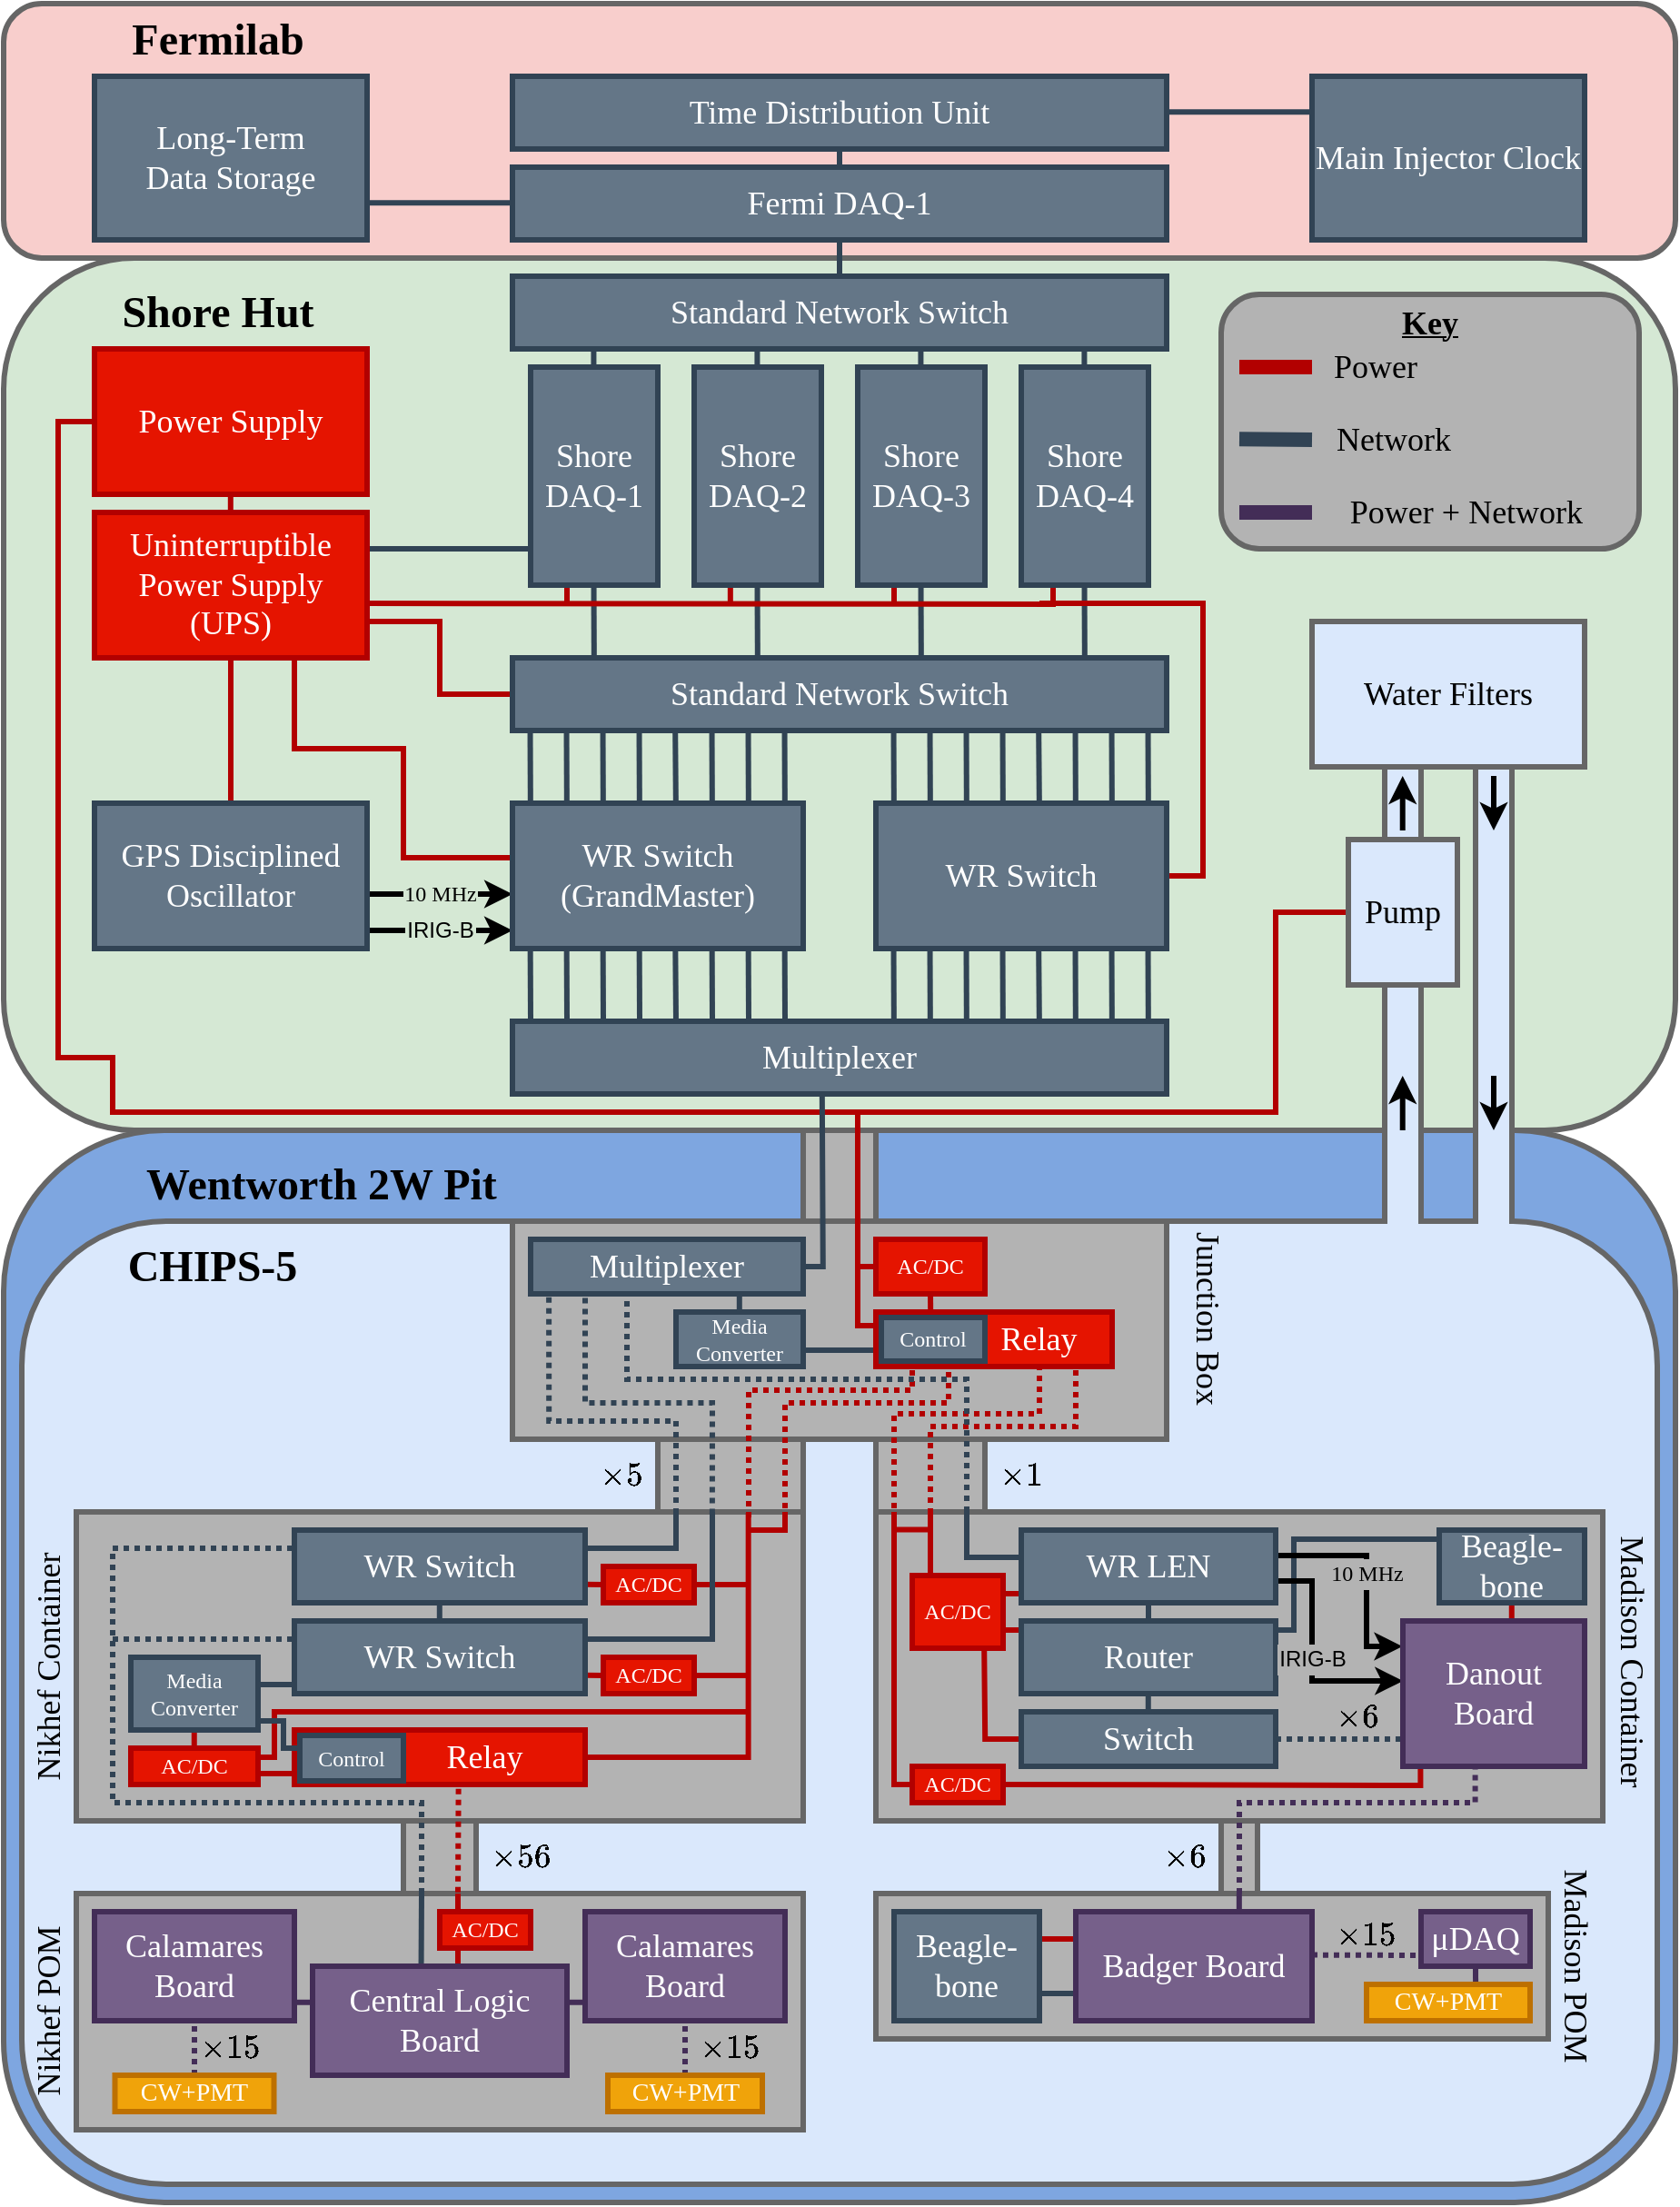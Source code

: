 <mxfile version="13.8.8" type="device"><diagram id="Uo7lI4_x9BMITOi8GTIM" name="Page-1"><mxGraphModel dx="1822" dy="1202" grid="1" gridSize="10" guides="1" tooltips="1" connect="1" arrows="1" fold="1" page="0" pageScale="1" pageWidth="827" pageHeight="1169" math="1" shadow="0"><root><mxCell id="0"/><mxCell id="1" parent="0"/><mxCell id="I7v0dR0ncDlGL1QgSA3v-221" value="" style="rounded=1;whiteSpace=wrap;html=1;strokeWidth=3;fillColor=#7EA6E0;strokeColor=#666666;" parent="1" vertex="1"><mxGeometry x="-40" y="540" width="920" height="590" as="geometry"/></mxCell><mxCell id="I7v0dR0ncDlGL1QgSA3v-225" value="" style="rounded=1;whiteSpace=wrap;html=1;labelBackgroundColor=#B3B3B3;strokeWidth=3;fillColor=#dae8fc;strokeColor=#666666;" parent="1" vertex="1"><mxGeometry x="-30" y="590" width="900" height="530" as="geometry"/></mxCell><mxCell id="I7v0dR0ncDlGL1QgSA3v-274" value="" style="rounded=0;whiteSpace=wrap;html=1;strokeWidth=3;fillColor=#B3B3B3;strokeColor=#666666;" parent="1" vertex="1"><mxGeometry x="630" y="920" width="20" height="40" as="geometry"/></mxCell><mxCell id="I7v0dR0ncDlGL1QgSA3v-231" value="" style="rounded=0;whiteSpace=wrap;html=1;strokeWidth=3;fillColor=#B3B3B3;strokeColor=#666666;" parent="1" vertex="1"><mxGeometry x="440" y="960" width="370" height="80" as="geometry"/></mxCell><mxCell id="I7v0dR0ncDlGL1QgSA3v-222" value="" style="rounded=1;whiteSpace=wrap;html=1;strokeWidth=3;fillColor=#d5e8d4;labelBorderColor=#D5E8D4;labelBackgroundColor=#D5E8D4;strokeColor=#666666;" parent="1" vertex="1"><mxGeometry x="-40" y="60" width="920" height="480" as="geometry"/></mxCell><mxCell id="I7v0dR0ncDlGL1QgSA3v-220" value="" style="rounded=0;whiteSpace=wrap;html=1;strokeWidth=3;fillColor=#B3B3B3;strokeColor=#666666;" parent="1" vertex="1"><mxGeometry x="180" y="920" width="40" height="40" as="geometry"/></mxCell><mxCell id="I7v0dR0ncDlGL1QgSA3v-219" value="" style="rounded=0;whiteSpace=wrap;html=1;strokeWidth=3;fillColor=#B3B3B3;strokeColor=#666666;" parent="1" vertex="1"><mxGeometry y="960" width="400" height="130" as="geometry"/></mxCell><mxCell id="I7v0dR0ncDlGL1QgSA3v-197" value="" style="rounded=0;whiteSpace=wrap;html=1;strokeWidth=3;fillColor=#B3B3B3;strokeColor=#666666;" parent="1" vertex="1"><mxGeometry x="440" y="710" width="60" height="40" as="geometry"/></mxCell><mxCell id="I7v0dR0ncDlGL1QgSA3v-196" value="" style="rounded=0;whiteSpace=wrap;html=1;strokeWidth=3;fillColor=#B3B3B3;strokeColor=#666666;" parent="1" vertex="1"><mxGeometry x="320" y="710" width="80" height="40" as="geometry"/></mxCell><mxCell id="I7v0dR0ncDlGL1QgSA3v-192" value="" style="rounded=0;whiteSpace=wrap;html=1;strokeWidth=3;fontColor=#333333;fillColor=#B3B3B3;strokeColor=#666666;" parent="1" vertex="1"><mxGeometry x="440" y="750" width="400" height="170" as="geometry"/></mxCell><mxCell id="I7v0dR0ncDlGL1QgSA3v-153" value="" style="rounded=0;whiteSpace=wrap;html=1;strokeWidth=3;fillColor=#B3B3B3;strokeColor=#666666;" parent="1" vertex="1"><mxGeometry y="750" width="400" height="170" as="geometry"/></mxCell><mxCell id="I7v0dR0ncDlGL1QgSA3v-130" value="" style="endArrow=none;html=1;strokeColor=#B20000;strokeWidth=3;fillColor=#e51400;exitX=1;exitY=0.5;exitDx=0;exitDy=0;" parent="1" source="I7v0dR0ncDlGL1QgSA3v-134" edge="1"><mxGeometry width="50" height="50" relative="1" as="geometry"><mxPoint x="330" y="790" as="sourcePoint"/><mxPoint x="370" y="790" as="targetPoint"/></mxGeometry></mxCell><mxCell id="I7v0dR0ncDlGL1QgSA3v-127" value="" style="rounded=0;whiteSpace=wrap;html=1;strokeWidth=3;fillColor=#B3B3B3;strokeColor=#666666;" parent="1" vertex="1"><mxGeometry x="400" y="540" width="40" height="50" as="geometry"/></mxCell><mxCell id="I7v0dR0ncDlGL1QgSA3v-12" value="l" style="endArrow=classic;html=1;strokeWidth=3;entryX=0;entryY=0.25;entryDx=0;entryDy=0;exitX=1;exitY=0.25;exitDx=0;exitDy=0;" parent="1" edge="1"><mxGeometry relative="1" as="geometry"><mxPoint x="160" y="410" as="sourcePoint"/><mxPoint x="240" y="410" as="targetPoint"/></mxGeometry></mxCell><mxCell id="I7v0dR0ncDlGL1QgSA3v-13" value="&lt;span style=&quot;&quot;&gt;&lt;font style=&quot;font-size: 12px&quot; face=&quot;lmodern&quot;&gt;10 MHz&lt;/font&gt;&lt;/span&gt;" style="edgeLabel;resizable=0;html=1;align=center;verticalAlign=middle;labelBorderColor=#D5E8D4;labelBackgroundColor=#D5E8D4;" parent="I7v0dR0ncDlGL1QgSA3v-12" connectable="0" vertex="1"><mxGeometry relative="1" as="geometry"/></mxCell><mxCell id="I7v0dR0ncDlGL1QgSA3v-14" value="l" style="endArrow=classic;html=1;strokeWidth=3;entryX=0;entryY=0.25;entryDx=0;entryDy=0;labelBorderColor=#D5E8D4;labelBackgroundColor=#D5E8D4;" parent="1" edge="1"><mxGeometry relative="1" as="geometry"><mxPoint x="160" y="430" as="sourcePoint"/><mxPoint x="240" y="430" as="targetPoint"/></mxGeometry></mxCell><mxCell id="I7v0dR0ncDlGL1QgSA3v-15" value="&lt;font style=&quot;font-size: 12px&quot;&gt;IRIG-B&lt;/font&gt;" style="edgeLabel;resizable=0;html=1;align=center;verticalAlign=middle;labelBackgroundColor=#D5E8D4;labelBorderColor=#D5E8D4;" parent="I7v0dR0ncDlGL1QgSA3v-14" connectable="0" vertex="1"><mxGeometry relative="1" as="geometry"/></mxCell><mxCell id="I7v0dR0ncDlGL1QgSA3v-24" value="" style="endArrow=none;html=1;strokeWidth=3;entryX=0.125;entryY=1;entryDx=0;entryDy=0;entryPerimeter=0;fillColor=#647687;strokeColor=#314354;" parent="1" edge="1"><mxGeometry width="50" height="50" relative="1" as="geometry"><mxPoint x="270" y="480" as="sourcePoint"/><mxPoint x="269.83" y="440" as="targetPoint"/></mxGeometry></mxCell><mxCell id="I7v0dR0ncDlGL1QgSA3v-25" value="" style="endArrow=none;html=1;strokeWidth=3;entryX=0.125;entryY=1;entryDx=0;entryDy=0;entryPerimeter=0;endSize=6;fillColor=#647687;strokeColor=#314354;" parent="1" edge="1"><mxGeometry width="50" height="50" relative="1" as="geometry"><mxPoint x="250" y="480" as="sourcePoint"/><mxPoint x="249.83" y="440" as="targetPoint"/></mxGeometry></mxCell><mxCell id="I7v0dR0ncDlGL1QgSA3v-26" value="" style="endArrow=none;html=1;strokeWidth=3;entryX=0.125;entryY=1;entryDx=0;entryDy=0;entryPerimeter=0;fillColor=#647687;strokeColor=#314354;" parent="1" edge="1"><mxGeometry width="50" height="50" relative="1" as="geometry"><mxPoint x="290" y="480" as="sourcePoint"/><mxPoint x="289.83" y="440" as="targetPoint"/></mxGeometry></mxCell><mxCell id="I7v0dR0ncDlGL1QgSA3v-27" value="" style="endArrow=none;html=1;strokeWidth=3;entryX=0.125;entryY=1;entryDx=0;entryDy=0;entryPerimeter=0;fillColor=#647687;strokeColor=#314354;" parent="1" edge="1"><mxGeometry width="50" height="50" relative="1" as="geometry"><mxPoint x="310" y="480" as="sourcePoint"/><mxPoint x="309.83" y="440" as="targetPoint"/></mxGeometry></mxCell><mxCell id="I7v0dR0ncDlGL1QgSA3v-28" value="" style="endArrow=none;html=1;strokeWidth=3;entryX=0.125;entryY=1;entryDx=0;entryDy=0;entryPerimeter=0;fillColor=#647687;strokeColor=#314354;" parent="1" edge="1"><mxGeometry width="50" height="50" relative="1" as="geometry"><mxPoint x="330" y="480" as="sourcePoint"/><mxPoint x="329.66" y="440" as="targetPoint"/></mxGeometry></mxCell><mxCell id="I7v0dR0ncDlGL1QgSA3v-29" value="" style="endArrow=none;html=1;strokeWidth=3;entryX=0.125;entryY=1;entryDx=0;entryDy=0;entryPerimeter=0;fillColor=#647687;strokeColor=#314354;" parent="1" edge="1"><mxGeometry width="50" height="50" relative="1" as="geometry"><mxPoint x="350" y="480" as="sourcePoint"/><mxPoint x="349.83" y="440" as="targetPoint"/></mxGeometry></mxCell><mxCell id="I7v0dR0ncDlGL1QgSA3v-30" value="" style="endArrow=none;html=1;strokeWidth=3;entryX=0.125;entryY=1;entryDx=0;entryDy=0;entryPerimeter=0;fillColor=#647687;strokeColor=#314354;" parent="1" edge="1"><mxGeometry width="50" height="50" relative="1" as="geometry"><mxPoint x="370" y="480" as="sourcePoint"/><mxPoint x="369.83" y="440" as="targetPoint"/></mxGeometry></mxCell><mxCell id="I7v0dR0ncDlGL1QgSA3v-31" value="" style="endArrow=none;html=1;strokeWidth=3;entryX=0.125;entryY=1;entryDx=0;entryDy=0;entryPerimeter=0;fillColor=#647687;strokeColor=#314354;" parent="1" edge="1"><mxGeometry width="50" height="50" relative="1" as="geometry"><mxPoint x="390" y="480" as="sourcePoint"/><mxPoint x="389.83" y="440" as="targetPoint"/></mxGeometry></mxCell><mxCell id="I7v0dR0ncDlGL1QgSA3v-32" value="" style="endArrow=none;html=1;strokeWidth=3;entryX=0.125;entryY=1;entryDx=0;entryDy=0;entryPerimeter=0;fillColor=#647687;strokeColor=#314354;" parent="1" edge="1"><mxGeometry width="50" height="50" relative="1" as="geometry"><mxPoint x="469.93" y="480" as="sourcePoint"/><mxPoint x="469.76" y="440" as="targetPoint"/></mxGeometry></mxCell><mxCell id="I7v0dR0ncDlGL1QgSA3v-33" value="" style="endArrow=none;html=1;strokeWidth=3;entryX=0.125;entryY=1;entryDx=0;entryDy=0;entryPerimeter=0;endSize=6;fillColor=#647687;strokeColor=#314354;" parent="1" edge="1"><mxGeometry width="50" height="50" relative="1" as="geometry"><mxPoint x="449.93" y="480" as="sourcePoint"/><mxPoint x="449.76" y="440" as="targetPoint"/></mxGeometry></mxCell><mxCell id="I7v0dR0ncDlGL1QgSA3v-34" value="" style="endArrow=none;html=1;strokeWidth=3;entryX=0.125;entryY=1;entryDx=0;entryDy=0;entryPerimeter=0;fillColor=#647687;strokeColor=#314354;" parent="1" edge="1"><mxGeometry width="50" height="50" relative="1" as="geometry"><mxPoint x="489.93" y="480" as="sourcePoint"/><mxPoint x="489.76" y="440" as="targetPoint"/></mxGeometry></mxCell><mxCell id="I7v0dR0ncDlGL1QgSA3v-35" value="" style="endArrow=none;html=1;strokeWidth=3;entryX=0.125;entryY=1;entryDx=0;entryDy=0;entryPerimeter=0;fillColor=#647687;strokeColor=#314354;" parent="1" edge="1"><mxGeometry width="50" height="50" relative="1" as="geometry"><mxPoint x="509.93" y="480" as="sourcePoint"/><mxPoint x="509.76" y="440" as="targetPoint"/></mxGeometry></mxCell><mxCell id="I7v0dR0ncDlGL1QgSA3v-36" value="" style="endArrow=none;html=1;strokeWidth=3;entryX=0.125;entryY=1;entryDx=0;entryDy=0;entryPerimeter=0;fillColor=#647687;strokeColor=#314354;" parent="1" edge="1"><mxGeometry width="50" height="50" relative="1" as="geometry"><mxPoint x="529.93" y="480" as="sourcePoint"/><mxPoint x="529.59" y="440" as="targetPoint"/></mxGeometry></mxCell><mxCell id="I7v0dR0ncDlGL1QgSA3v-37" value="" style="endArrow=none;html=1;strokeWidth=3;entryX=0.125;entryY=1;entryDx=0;entryDy=0;entryPerimeter=0;fillColor=#647687;strokeColor=#314354;" parent="1" edge="1"><mxGeometry width="50" height="50" relative="1" as="geometry"><mxPoint x="549.93" y="480" as="sourcePoint"/><mxPoint x="549.76" y="440" as="targetPoint"/></mxGeometry></mxCell><mxCell id="I7v0dR0ncDlGL1QgSA3v-38" value="" style="endArrow=none;html=1;strokeWidth=3;entryX=0.125;entryY=1;entryDx=0;entryDy=0;entryPerimeter=0;fillColor=#647687;strokeColor=#314354;" parent="1" edge="1"><mxGeometry width="50" height="50" relative="1" as="geometry"><mxPoint x="569.93" y="480" as="sourcePoint"/><mxPoint x="569.76" y="440" as="targetPoint"/></mxGeometry></mxCell><mxCell id="I7v0dR0ncDlGL1QgSA3v-39" value="" style="endArrow=none;html=1;strokeWidth=3;entryX=0.125;entryY=1;entryDx=0;entryDy=0;entryPerimeter=0;fillColor=#647687;strokeColor=#314354;" parent="1" edge="1"><mxGeometry width="50" height="50" relative="1" as="geometry"><mxPoint x="589.93" y="480" as="sourcePoint"/><mxPoint x="589.76" y="440" as="targetPoint"/></mxGeometry></mxCell><mxCell id="I7v0dR0ncDlGL1QgSA3v-40" value="" style="endArrow=none;html=1;strokeWidth=3;entryX=0.125;entryY=1;entryDx=0;entryDy=0;entryPerimeter=0;fillColor=#647687;strokeColor=#314354;" parent="1" edge="1"><mxGeometry width="50" height="50" relative="1" as="geometry"><mxPoint x="469.93" y="360" as="sourcePoint"/><mxPoint x="469.76" y="320" as="targetPoint"/></mxGeometry></mxCell><mxCell id="I7v0dR0ncDlGL1QgSA3v-41" value="" style="endArrow=none;html=1;strokeWidth=3;entryX=0.125;entryY=1;entryDx=0;entryDy=0;entryPerimeter=0;endSize=6;fillColor=#647687;strokeColor=#314354;" parent="1" edge="1"><mxGeometry width="50" height="50" relative="1" as="geometry"><mxPoint x="449.93" y="360" as="sourcePoint"/><mxPoint x="449.76" y="320" as="targetPoint"/></mxGeometry></mxCell><mxCell id="I7v0dR0ncDlGL1QgSA3v-42" value="" style="endArrow=none;html=1;strokeWidth=3;entryX=0.125;entryY=1;entryDx=0;entryDy=0;entryPerimeter=0;fillColor=#647687;strokeColor=#314354;" parent="1" edge="1"><mxGeometry width="50" height="50" relative="1" as="geometry"><mxPoint x="489.93" y="360" as="sourcePoint"/><mxPoint x="489.76" y="320" as="targetPoint"/></mxGeometry></mxCell><mxCell id="I7v0dR0ncDlGL1QgSA3v-43" value="" style="endArrow=none;html=1;strokeWidth=3;entryX=0.125;entryY=1;entryDx=0;entryDy=0;entryPerimeter=0;fillColor=#647687;strokeColor=#314354;" parent="1" edge="1"><mxGeometry width="50" height="50" relative="1" as="geometry"><mxPoint x="509.93" y="360" as="sourcePoint"/><mxPoint x="509.76" y="320" as="targetPoint"/></mxGeometry></mxCell><mxCell id="I7v0dR0ncDlGL1QgSA3v-44" value="" style="endArrow=none;html=1;strokeWidth=3;entryX=0.125;entryY=1;entryDx=0;entryDy=0;entryPerimeter=0;fillColor=#647687;strokeColor=#314354;" parent="1" edge="1"><mxGeometry width="50" height="50" relative="1" as="geometry"><mxPoint x="529.93" y="360" as="sourcePoint"/><mxPoint x="529.59" y="320" as="targetPoint"/></mxGeometry></mxCell><mxCell id="I7v0dR0ncDlGL1QgSA3v-45" value="" style="endArrow=none;html=1;strokeWidth=3;entryX=0.125;entryY=1;entryDx=0;entryDy=0;entryPerimeter=0;fillColor=#647687;strokeColor=#314354;" parent="1" edge="1"><mxGeometry width="50" height="50" relative="1" as="geometry"><mxPoint x="549.93" y="360" as="sourcePoint"/><mxPoint x="549.76" y="320" as="targetPoint"/></mxGeometry></mxCell><mxCell id="I7v0dR0ncDlGL1QgSA3v-46" value="" style="endArrow=none;html=1;strokeWidth=3;entryX=0.125;entryY=1;entryDx=0;entryDy=0;entryPerimeter=0;fillColor=#647687;strokeColor=#314354;" parent="1" edge="1"><mxGeometry width="50" height="50" relative="1" as="geometry"><mxPoint x="569.93" y="360" as="sourcePoint"/><mxPoint x="569.76" y="320" as="targetPoint"/></mxGeometry></mxCell><mxCell id="I7v0dR0ncDlGL1QgSA3v-47" value="" style="endArrow=none;html=1;strokeWidth=3;entryX=0.125;entryY=1;entryDx=0;entryDy=0;entryPerimeter=0;fillColor=#647687;strokeColor=#314354;" parent="1" edge="1"><mxGeometry width="50" height="50" relative="1" as="geometry"><mxPoint x="589.93" y="360" as="sourcePoint"/><mxPoint x="589.76" y="320" as="targetPoint"/></mxGeometry></mxCell><mxCell id="I7v0dR0ncDlGL1QgSA3v-48" value="" style="endArrow=none;html=1;strokeWidth=3;entryX=0.125;entryY=1;entryDx=0;entryDy=0;entryPerimeter=0;fillColor=#647687;strokeColor=#314354;" parent="1" edge="1"><mxGeometry width="50" height="50" relative="1" as="geometry"><mxPoint x="269.93" y="360" as="sourcePoint"/><mxPoint x="269.76" y="320" as="targetPoint"/></mxGeometry></mxCell><mxCell id="I7v0dR0ncDlGL1QgSA3v-49" value="" style="endArrow=none;html=1;strokeWidth=3;entryX=0.125;entryY=1;entryDx=0;entryDy=0;entryPerimeter=0;endSize=6;fillColor=#647687;strokeColor=#314354;" parent="1" edge="1"><mxGeometry width="50" height="50" relative="1" as="geometry"><mxPoint x="249.93" y="360" as="sourcePoint"/><mxPoint x="249.76" y="320" as="targetPoint"/></mxGeometry></mxCell><mxCell id="I7v0dR0ncDlGL1QgSA3v-50" value="" style="endArrow=none;html=1;strokeWidth=3;entryX=0.125;entryY=1;entryDx=0;entryDy=0;entryPerimeter=0;fillColor=#647687;strokeColor=#314354;" parent="1" edge="1"><mxGeometry width="50" height="50" relative="1" as="geometry"><mxPoint x="289.93" y="360" as="sourcePoint"/><mxPoint x="289.76" y="320" as="targetPoint"/></mxGeometry></mxCell><mxCell id="I7v0dR0ncDlGL1QgSA3v-51" value="" style="endArrow=none;html=1;strokeWidth=3;entryX=0.125;entryY=1;entryDx=0;entryDy=0;entryPerimeter=0;fillColor=#647687;strokeColor=#314354;" parent="1" edge="1"><mxGeometry width="50" height="50" relative="1" as="geometry"><mxPoint x="309.93" y="360" as="sourcePoint"/><mxPoint x="309.76" y="320" as="targetPoint"/></mxGeometry></mxCell><mxCell id="I7v0dR0ncDlGL1QgSA3v-52" value="" style="endArrow=none;html=1;strokeWidth=3;entryX=0.125;entryY=1;entryDx=0;entryDy=0;entryPerimeter=0;fillColor=#647687;strokeColor=#314354;" parent="1" edge="1"><mxGeometry width="50" height="50" relative="1" as="geometry"><mxPoint x="329.93" y="360" as="sourcePoint"/><mxPoint x="329.59" y="320" as="targetPoint"/></mxGeometry></mxCell><mxCell id="I7v0dR0ncDlGL1QgSA3v-53" value="" style="endArrow=none;html=1;strokeWidth=3;entryX=0.125;entryY=1;entryDx=0;entryDy=0;entryPerimeter=0;fillColor=#647687;strokeColor=#314354;" parent="1" edge="1"><mxGeometry width="50" height="50" relative="1" as="geometry"><mxPoint x="349.93" y="360" as="sourcePoint"/><mxPoint x="349.76" y="320" as="targetPoint"/></mxGeometry></mxCell><mxCell id="I7v0dR0ncDlGL1QgSA3v-54" value="" style="endArrow=none;html=1;strokeWidth=3;entryX=0.125;entryY=1;entryDx=0;entryDy=0;entryPerimeter=0;fillColor=#647687;strokeColor=#314354;" parent="1" edge="1"><mxGeometry width="50" height="50" relative="1" as="geometry"><mxPoint x="369.93" y="360" as="sourcePoint"/><mxPoint x="369.76" y="320" as="targetPoint"/></mxGeometry></mxCell><mxCell id="I7v0dR0ncDlGL1QgSA3v-55" value="" style="endArrow=none;html=1;strokeWidth=3;entryX=0.125;entryY=1;entryDx=0;entryDy=0;entryPerimeter=0;fillColor=#647687;strokeColor=#314354;" parent="1" edge="1"><mxGeometry width="50" height="50" relative="1" as="geometry"><mxPoint x="389.93" y="360" as="sourcePoint"/><mxPoint x="389.76" y="320" as="targetPoint"/></mxGeometry></mxCell><mxCell id="I7v0dR0ncDlGL1QgSA3v-86" value="" style="endArrow=none;html=1;strokeWidth=3;fillColor=#647687;strokeColor=#314354;" parent="1" edge="1"><mxGeometry width="50" height="50" relative="1" as="geometry"><mxPoint x="284.71" y="120" as="sourcePoint"/><mxPoint x="284.71" y="80" as="targetPoint"/></mxGeometry></mxCell><mxCell id="I7v0dR0ncDlGL1QgSA3v-87" value="" style="endArrow=none;html=1;strokeWidth=3;fillColor=#647687;strokeColor=#314354;" parent="1" edge="1"><mxGeometry width="50" height="50" relative="1" as="geometry"><mxPoint x="374.71" y="120" as="sourcePoint"/><mxPoint x="374.71" y="80" as="targetPoint"/></mxGeometry></mxCell><mxCell id="I7v0dR0ncDlGL1QgSA3v-88" value="" style="endArrow=none;html=1;strokeWidth=3;fillColor=#647687;strokeColor=#314354;" parent="1" edge="1"><mxGeometry width="50" height="50" relative="1" as="geometry"><mxPoint x="464.71" y="120" as="sourcePoint"/><mxPoint x="464.71" y="80" as="targetPoint"/></mxGeometry></mxCell><mxCell id="I7v0dR0ncDlGL1QgSA3v-89" value="" style="endArrow=none;html=1;strokeWidth=3;fillColor=#647687;strokeColor=#314354;" parent="1" edge="1"><mxGeometry width="50" height="50" relative="1" as="geometry"><mxPoint x="554.71" y="120" as="sourcePoint"/><mxPoint x="554.71" y="80" as="targetPoint"/></mxGeometry></mxCell><mxCell id="I7v0dR0ncDlGL1QgSA3v-98" value="" style="endArrow=none;html=1;strokeWidth=3;fillColor=#647687;strokeColor=#314354;rounded=0;edgeStyle=orthogonalEdgeStyle;exitX=1;exitY=0.25;exitDx=0;exitDy=0;" parent="1" source="I7v0dR0ncDlGL1QgSA3v-125" edge="1"><mxGeometry width="50" height="50" relative="1" as="geometry"><mxPoint x="280" y="850" as="sourcePoint"/><mxPoint x="350" y="750" as="targetPoint"/><Array as="points"><mxPoint x="350" y="820"/></Array></mxGeometry></mxCell><mxCell id="I7v0dR0ncDlGL1QgSA3v-108" value="" style="endArrow=none;html=1;strokeWidth=3;fillColor=#647687;strokeColor=#314354;edgeStyle=orthogonalEdgeStyle;rounded=0;exitX=0.006;exitY=0.403;exitDx=0;exitDy=0;exitPerimeter=0;" parent="1" source="I7v0dR0ncDlGL1QgSA3v-162" edge="1"><mxGeometry width="50" height="50" relative="1" as="geometry"><mxPoint x="490.17" y="750" as="sourcePoint"/><mxPoint x="490" y="750" as="targetPoint"/><Array as="points"><mxPoint x="541" y="775"/><mxPoint x="490" y="775"/></Array></mxGeometry></mxCell><mxCell id="I7v0dR0ncDlGL1QgSA3v-123" value="" style="endArrow=none;html=1;strokeWidth=3;fillColor=#647687;strokeColor=#314354;rounded=0;edgeStyle=orthogonalEdgeStyle;exitX=1;exitY=0.25;exitDx=0;exitDy=0;" parent="1" source="I7v0dR0ncDlGL1QgSA3v-124" edge="1"><mxGeometry width="50" height="50" relative="1" as="geometry"><mxPoint x="280" y="800" as="sourcePoint"/><mxPoint x="330" y="750" as="targetPoint"/><Array as="points"><mxPoint x="330" y="770"/></Array></mxGeometry></mxCell><mxCell id="I7v0dR0ncDlGL1QgSA3v-129" value="" style="endArrow=none;html=1;strokeWidth=3;entryX=0.623;entryY=1.015;entryDx=0;entryDy=0;entryPerimeter=0;fillColor=#e51400;strokeColor=#B20000;rounded=0;edgeStyle=orthogonalEdgeStyle;exitX=1;exitY=0.5;exitDx=0;exitDy=0;" parent="1" source="I7v0dR0ncDlGL1QgSA3v-128" target="I7v0dR0ncDlGL1QgSA3v-196" edge="1"><mxGeometry width="50" height="50" relative="1" as="geometry"><mxPoint x="140" y="860" as="sourcePoint"/><mxPoint x="369.83" y="710" as="targetPoint"/><Array as="points"><mxPoint x="370" y="885"/></Array></mxGeometry></mxCell><mxCell id="I7v0dR0ncDlGL1QgSA3v-131" value="" style="endArrow=none;html=1;strokeColor=#B20000;strokeWidth=3;fillColor=#e51400;exitX=1;exitY=0.5;exitDx=0;exitDy=0;" parent="1" source="I7v0dR0ncDlGL1QgSA3v-135" edge="1"><mxGeometry width="50" height="50" relative="1" as="geometry"><mxPoint x="330" y="840" as="sourcePoint"/><mxPoint x="370" y="840" as="targetPoint"/></mxGeometry></mxCell><mxCell id="I7v0dR0ncDlGL1QgSA3v-136" value="" style="endArrow=none;html=1;strokeColor=#B20000;strokeWidth=3;fillColor=#e51400;exitX=1;exitY=0.5;exitDx=0;exitDy=0;" parent="1" edge="1"><mxGeometry width="50" height="50" relative="1" as="geometry"><mxPoint x="280" y="839.88" as="sourcePoint"/><mxPoint x="290" y="840" as="targetPoint"/></mxGeometry></mxCell><mxCell id="I7v0dR0ncDlGL1QgSA3v-137" value="" style="endArrow=none;html=1;strokeColor=#B20000;strokeWidth=3;fillColor=#e51400;exitX=1;exitY=0.5;exitDx=0;exitDy=0;" parent="1" edge="1"><mxGeometry width="50" height="50" relative="1" as="geometry"><mxPoint x="280" y="789.88" as="sourcePoint"/><mxPoint x="290" y="790" as="targetPoint"/></mxGeometry></mxCell><mxCell id="I7v0dR0ncDlGL1QgSA3v-146" value="" style="endArrow=none;html=1;strokeColor=#314354;strokeWidth=3;rounded=0;edgeStyle=orthogonalEdgeStyle;fillColor=#647687;dashed=1;dashPattern=1 1;" parent="1" edge="1"><mxGeometry width="50" height="50" relative="1" as="geometry"><mxPoint x="190" y="960" as="sourcePoint"/><mxPoint x="20" y="770" as="targetPoint"/><Array as="points"><mxPoint x="190" y="910"/><mxPoint x="20" y="910"/></Array></mxGeometry></mxCell><mxCell id="I7v0dR0ncDlGL1QgSA3v-148" value="" style="endArrow=none;html=1;strokeColor=#B20000;strokeWidth=3;fillColor=#e51400;rounded=0;edgeStyle=orthogonalEdgeStyle;exitX=1;exitY=0.25;exitDx=0;exitDy=0;" parent="1" edge="1"><mxGeometry width="50" height="50" relative="1" as="geometry"><mxPoint x="99" y="885" as="sourcePoint"/><mxPoint x="369" y="860" as="targetPoint"/><Array as="points"><mxPoint x="109" y="885"/><mxPoint x="109" y="860"/></Array></mxGeometry></mxCell><mxCell id="I7v0dR0ncDlGL1QgSA3v-150" value="" style="endArrow=none;html=1;strokeColor=#314354;strokeWidth=3;fillColor=#647687;" parent="1" edge="1"><mxGeometry width="50" height="50" relative="1" as="geometry"><mxPoint x="100" y="845" as="sourcePoint"/><mxPoint x="120" y="845" as="targetPoint"/></mxGeometry></mxCell><mxCell id="I7v0dR0ncDlGL1QgSA3v-155" value="" style="endArrow=none;html=1;strokeColor=#B20000;strokeWidth=3;rounded=0;edgeStyle=orthogonalEdgeStyle;fillColor=#e51400;" parent="1" edge="1"><mxGeometry width="50" height="50" relative="1" as="geometry"><mxPoint x="370" y="760" as="sourcePoint"/><mxPoint x="390" y="750" as="targetPoint"/><Array as="points"><mxPoint x="390" y="760"/></Array></mxGeometry></mxCell><mxCell id="I7v0dR0ncDlGL1QgSA3v-157" value="" style="endArrow=none;html=1;strokeColor=#B20000;strokeWidth=3;fillColor=#e51400;" parent="1" edge="1"><mxGeometry width="50" height="50" relative="1" as="geometry"><mxPoint x="64.88" y="870" as="sourcePoint"/><mxPoint x="64.88" y="880" as="targetPoint"/></mxGeometry></mxCell><mxCell id="I7v0dR0ncDlGL1QgSA3v-158" value="" style="endArrow=none;html=1;strokeColor=#314354;strokeWidth=3;fillColor=#647687;" parent="1" edge="1"><mxGeometry width="50" height="50" relative="1" as="geometry"><mxPoint x="199.9" y="800.0" as="sourcePoint"/><mxPoint x="199.9" y="810.0" as="targetPoint"/></mxGeometry></mxCell><mxCell id="I7v0dR0ncDlGL1QgSA3v-159" value="" style="endArrow=none;html=1;strokeColor=#314354;strokeWidth=3;fillColor=#647687;dashed=1;dashPattern=1 1;" parent="1" edge="1"><mxGeometry width="50" height="50" relative="1" as="geometry"><mxPoint x="20" y="820" as="sourcePoint"/><mxPoint x="120" y="820" as="targetPoint"/></mxGeometry></mxCell><mxCell id="I7v0dR0ncDlGL1QgSA3v-160" value="" style="endArrow=none;html=1;strokeColor=#314354;strokeWidth=3;fillColor=#647687;dashed=1;dashPattern=1 1;" parent="1" edge="1"><mxGeometry width="50" height="50" relative="1" as="geometry"><mxPoint x="20" y="770" as="sourcePoint"/><mxPoint x="120" y="770" as="targetPoint"/></mxGeometry></mxCell><mxCell id="I7v0dR0ncDlGL1QgSA3v-168" value="" style="endArrow=none;html=1;strokeColor=#B20000;strokeWidth=3;rounded=0;fillColor=#e51400;exitX=0.2;exitY=0.03;exitDx=0;exitDy=0;exitPerimeter=0;" parent="1" source="I7v0dR0ncDlGL1QgSA3v-166" edge="1"><mxGeometry width="50" height="50" relative="1" as="geometry"><mxPoint x="470" y="780" as="sourcePoint"/><mxPoint x="470" y="750" as="targetPoint"/></mxGeometry></mxCell><mxCell id="I7v0dR0ncDlGL1QgSA3v-169" value="" style="endArrow=none;html=1;strokeColor=#B20000;strokeWidth=3;rounded=0;fillColor=#e51400;exitX=0;exitY=0.5;exitDx=0;exitDy=0;edgeStyle=orthogonalEdgeStyle;" parent="1" source="I7v0dR0ncDlGL1QgSA3v-165" edge="1"><mxGeometry width="50" height="50" relative="1" as="geometry"><mxPoint x="450" y="830" as="sourcePoint"/><mxPoint x="450" y="750" as="targetPoint"/></mxGeometry></mxCell><mxCell id="I7v0dR0ncDlGL1QgSA3v-170" value="" style="endArrow=none;html=1;strokeColor=#B20000;strokeWidth=3;rounded=0;fillColor=#e51400;exitX=0;exitY=0.5;exitDx=0;exitDy=0;edgeStyle=orthogonalEdgeStyle;" parent="1" source="I7v0dR0ncDlGL1QgSA3v-164" edge="1"><mxGeometry width="50" height="50" relative="1" as="geometry"><mxPoint x="499.6" y="915" as="sourcePoint"/><mxPoint x="499.6" y="825" as="targetPoint"/></mxGeometry></mxCell><mxCell id="I7v0dR0ncDlGL1QgSA3v-173" value="" style="endArrow=none;html=1;strokeColor=#B20000;strokeWidth=3;fillColor=#e51400;" parent="1" edge="1"><mxGeometry width="50" height="50" relative="1" as="geometry"><mxPoint x="510" y="795" as="sourcePoint"/><mxPoint x="540" y="795" as="targetPoint"/></mxGeometry></mxCell><mxCell id="I7v0dR0ncDlGL1QgSA3v-174" value="" style="endArrow=none;html=1;strokeColor=#B20000;strokeWidth=3;fillColor=#e51400;" parent="1" edge="1"><mxGeometry width="50" height="50" relative="1" as="geometry"><mxPoint x="510" y="815" as="sourcePoint"/><mxPoint x="540" y="815" as="targetPoint"/></mxGeometry></mxCell><mxCell id="I7v0dR0ncDlGL1QgSA3v-177" value="" style="endArrow=none;html=1;strokeColor=#314354;strokeWidth=3;exitX=0.5;exitY=0;exitDx=0;exitDy=0;fillColor=#647687;entryX=0.5;entryY=1;entryDx=0;entryDy=0;" parent="1" source="I7v0dR0ncDlGL1QgSA3v-163" target="I7v0dR0ncDlGL1QgSA3v-162" edge="1"><mxGeometry width="50" height="50" relative="1" as="geometry"><mxPoint x="570" y="850" as="sourcePoint"/><mxPoint x="620" y="800" as="targetPoint"/></mxGeometry></mxCell><mxCell id="I7v0dR0ncDlGL1QgSA3v-183" value="" style="endArrow=none;html=1;strokeColor=#314354;strokeWidth=3;exitX=0.5;exitY=0;exitDx=0;exitDy=0;fillColor=#647687;" parent="1" edge="1"><mxGeometry width="50" height="50" relative="1" as="geometry"><mxPoint x="589.89" y="860" as="sourcePoint"/><mxPoint x="589.89" y="850" as="targetPoint"/></mxGeometry></mxCell><mxCell id="I7v0dR0ncDlGL1QgSA3v-186" value="" style="endArrow=none;html=1;strokeColor=#314354;strokeWidth=3;fillColor=#647687;exitX=1;exitY=0.5;exitDx=0;exitDy=0;entryX=0.5;entryY=0.813;entryDx=0;entryDy=0;entryPerimeter=0;dashed=1;dashPattern=1 1;" parent="1" source="I7v0dR0ncDlGL1QgSA3v-164" target="I7v0dR0ncDlGL1QgSA3v-167" edge="1"><mxGeometry width="50" height="50" relative="1" as="geometry"><mxPoint x="700" y="874.83" as="sourcePoint"/><mxPoint x="710" y="875" as="targetPoint"/></mxGeometry></mxCell><mxCell id="I7v0dR0ncDlGL1QgSA3v-187" value="" style="endArrow=none;html=1;strokeColor=#B20000;strokeWidth=3;edgeStyle=orthogonalEdgeStyle;entryX=0.097;entryY=0.996;entryDx=0;entryDy=0;entryPerimeter=0;rounded=0;fillColor=#e51400;" parent="1" target="I7v0dR0ncDlGL1QgSA3v-167" edge="1"><mxGeometry width="50" height="50" relative="1" as="geometry"><mxPoint x="510" y="900" as="sourcePoint"/><mxPoint x="730" y="900" as="targetPoint"/></mxGeometry></mxCell><mxCell id="I7v0dR0ncDlGL1QgSA3v-191" value="" style="endArrow=none;html=1;strokeColor=#432D57;strokeWidth=3;fillColor=#76608a;rounded=0;edgeStyle=orthogonalEdgeStyle;dashed=1;dashPattern=1 1;" parent="1" edge="1"><mxGeometry width="50" height="50" relative="1" as="geometry"><mxPoint x="640" y="960" as="sourcePoint"/><mxPoint x="769.8" y="890" as="targetPoint"/><Array as="points"><mxPoint x="640" y="910"/><mxPoint x="770" y="910"/></Array></mxGeometry></mxCell><mxCell id="I7v0dR0ncDlGL1QgSA3v-195" value="" style="endArrow=none;html=1;strokeColor=#B20000;strokeWidth=3;fillColor=#e51400;" parent="1" edge="1"><mxGeometry width="50" height="50" relative="1" as="geometry"><mxPoint x="450" y="759.77" as="sourcePoint"/><mxPoint x="470" y="759.77" as="targetPoint"/></mxGeometry></mxCell><mxCell id="I7v0dR0ncDlGL1QgSA3v-217" value="" style="endArrow=none;html=1;strokeColor=#432D57;strokeWidth=3;exitX=0.5;exitY=0;exitDx=0;exitDy=0;entryX=0.5;entryY=1;entryDx=0;entryDy=0;fillColor=#76608a;dashed=1;dashPattern=1 1;" parent="1" source="I7v0dR0ncDlGL1QgSA3v-202" target="I7v0dR0ncDlGL1QgSA3v-200" edge="1"><mxGeometry width="50" height="50" relative="1" as="geometry"><mxPoint x="10" y="1080" as="sourcePoint"/><mxPoint x="60" y="1030" as="targetPoint"/></mxGeometry></mxCell><mxCell id="I7v0dR0ncDlGL1QgSA3v-218" value="" style="endArrow=none;html=1;strokeColor=#432D57;strokeWidth=3;exitX=0.5;exitY=0;exitDx=0;exitDy=0;entryX=0.5;entryY=1;entryDx=0;entryDy=0;fillColor=#76608a;dashed=1;dashPattern=1 1;" parent="1" source="I7v0dR0ncDlGL1QgSA3v-212" target="I7v0dR0ncDlGL1QgSA3v-201" edge="1"><mxGeometry width="50" height="50" relative="1" as="geometry"><mxPoint x="70" y="1060" as="sourcePoint"/><mxPoint x="70" y="1040" as="targetPoint"/></mxGeometry></mxCell><mxCell id="I7v0dR0ncDlGL1QgSA3v-232" value="" style="endArrow=none;html=1;strokeColor=#B20000;strokeWidth=3;exitX=1;exitY=0.25;exitDx=0;exitDy=0;entryX=0;entryY=0.25;entryDx=0;entryDy=0;fillColor=#e51400;" parent="1" source="I7v0dR0ncDlGL1QgSA3v-228" target="I7v0dR0ncDlGL1QgSA3v-227" edge="1"><mxGeometry width="50" height="50" relative="1" as="geometry"><mxPoint x="570" y="984.8" as="sourcePoint"/><mxPoint x="590" y="984.8" as="targetPoint"/></mxGeometry></mxCell><mxCell id="I7v0dR0ncDlGL1QgSA3v-233" value="" style="endArrow=none;html=1;strokeColor=#314354;strokeWidth=3;exitX=1;exitY=0.75;exitDx=0;exitDy=0;entryX=0;entryY=0.75;entryDx=0;entryDy=0;fillColor=#647687;" parent="1" source="I7v0dR0ncDlGL1QgSA3v-228" target="I7v0dR0ncDlGL1QgSA3v-227" edge="1"><mxGeometry width="50" height="50" relative="1" as="geometry"><mxPoint x="580" y="1019.8" as="sourcePoint"/><mxPoint x="600" y="1019.8" as="targetPoint"/></mxGeometry></mxCell><mxCell id="I7v0dR0ncDlGL1QgSA3v-234" value="" style="endArrow=none;html=1;strokeColor=#432D57;strokeWidth=3;exitX=1;exitY=0.25;exitDx=0;exitDy=0;entryX=0;entryY=0.5;entryDx=0;entryDy=0;fillColor=#76608a;dashed=1;dashPattern=1 1;" parent="1" edge="1"><mxGeometry width="50" height="50" relative="1" as="geometry"><mxPoint x="680" y="993.8" as="sourcePoint"/><mxPoint x="740" y="994" as="targetPoint"/></mxGeometry></mxCell><mxCell id="I7v0dR0ncDlGL1QgSA3v-235" value="" style="endArrow=none;html=1;strokeColor=#432D57;strokeWidth=3;exitX=0.667;exitY=0.014;exitDx=0;exitDy=0;entryX=0.5;entryY=1;entryDx=0;entryDy=0;fillColor=#76608a;exitPerimeter=0;" parent="1" source="I7v0dR0ncDlGL1QgSA3v-230" target="I7v0dR0ncDlGL1QgSA3v-229" edge="1"><mxGeometry width="50" height="50" relative="1" as="geometry"><mxPoint x="690" y="994.8" as="sourcePoint"/><mxPoint x="720" y="994.8" as="targetPoint"/></mxGeometry></mxCell><mxCell id="I7v0dR0ncDlGL1QgSA3v-237" value="" style="endArrow=none;html=1;strokeWidth=3;entryX=0.125;entryY=1;entryDx=0;entryDy=0;entryPerimeter=0;fillColor=#647687;strokeColor=#314354;" parent="1" edge="1"><mxGeometry width="50" height="50" relative="1" as="geometry"><mxPoint x="284.93" y="280" as="sourcePoint"/><mxPoint x="284.76" y="240" as="targetPoint"/></mxGeometry></mxCell><mxCell id="I7v0dR0ncDlGL1QgSA3v-238" value="" style="endArrow=none;html=1;strokeWidth=3;entryX=0.125;entryY=1;entryDx=0;entryDy=0;entryPerimeter=0;fillColor=#647687;strokeColor=#314354;" parent="1" edge="1"><mxGeometry width="50" height="50" relative="1" as="geometry"><mxPoint x="374.93" y="280" as="sourcePoint"/><mxPoint x="374.76" y="240.0" as="targetPoint"/></mxGeometry></mxCell><mxCell id="I7v0dR0ncDlGL1QgSA3v-239" value="" style="endArrow=none;html=1;strokeWidth=3;entryX=0.125;entryY=1;entryDx=0;entryDy=0;entryPerimeter=0;fillColor=#647687;strokeColor=#314354;" parent="1" edge="1"><mxGeometry width="50" height="50" relative="1" as="geometry"><mxPoint x="464.93" y="280" as="sourcePoint"/><mxPoint x="464.76" y="240.0" as="targetPoint"/></mxGeometry></mxCell><mxCell id="I7v0dR0ncDlGL1QgSA3v-240" value="" style="endArrow=none;html=1;strokeWidth=3;entryX=0.125;entryY=1;entryDx=0;entryDy=0;entryPerimeter=0;fillColor=#647687;strokeColor=#314354;" parent="1" edge="1"><mxGeometry width="50" height="50" relative="1" as="geometry"><mxPoint x="554.93" y="280" as="sourcePoint"/><mxPoint x="554.76" y="240.0" as="targetPoint"/></mxGeometry></mxCell><mxCell id="I7v0dR0ncDlGL1QgSA3v-241" value="" style="endArrow=none;html=1;labelBackgroundColor=#D5E8D4;strokeColor=#B20000;strokeWidth=3;exitX=0.5;exitY=0;exitDx=0;exitDy=0;fillColor=#e51400;" parent="1" source="I7v0dR0ncDlGL1QgSA3v-10" edge="1"><mxGeometry width="50" height="50" relative="1" as="geometry"><mxPoint x="35" y="330" as="sourcePoint"/><mxPoint x="85" y="280" as="targetPoint"/></mxGeometry></mxCell><mxCell id="I7v0dR0ncDlGL1QgSA3v-242" value="" style="endArrow=none;html=1;labelBackgroundColor=#D5E8D4;strokeColor=#B20000;strokeWidth=3;exitX=0;exitY=0.375;exitDx=0;exitDy=0;fillColor=#e51400;edgeStyle=orthogonalEdgeStyle;exitPerimeter=0;rounded=0;" parent="1" source="I7v0dR0ncDlGL1QgSA3v-6" edge="1"><mxGeometry width="50" height="50" relative="1" as="geometry"><mxPoint x="120" y="360" as="sourcePoint"/><mxPoint x="120" y="280" as="targetPoint"/><Array as="points"><mxPoint x="180" y="390"/><mxPoint x="180" y="330"/><mxPoint x="120" y="330"/></Array></mxGeometry></mxCell><mxCell id="I7v0dR0ncDlGL1QgSA3v-244" value="" style="endArrow=none;html=1;labelBackgroundColor=#D5E8D4;strokeColor=#B20000;strokeWidth=3;entryX=1;entryY=0.75;entryDx=0;entryDy=0;exitX=0;exitY=0.5;exitDx=0;exitDy=0;edgeStyle=orthogonalEdgeStyle;rounded=0;fillColor=#e51400;" parent="1" source="I7v0dR0ncDlGL1QgSA3v-8" target="I7v0dR0ncDlGL1QgSA3v-236" edge="1"><mxGeometry width="50" height="50" relative="1" as="geometry"><mxPoint x="310" y="350" as="sourcePoint"/><mxPoint x="360" y="300" as="targetPoint"/></mxGeometry></mxCell><mxCell id="I7v0dR0ncDlGL1QgSA3v-245" value="" style="endArrow=none;html=1;labelBackgroundColor=#D5E8D4;strokeColor=#B20000;strokeWidth=3;entryX=0.25;entryY=1;entryDx=0;entryDy=0;edgeStyle=orthogonalEdgeStyle;rounded=0;fillColor=#e51400;" parent="1" target="I7v0dR0ncDlGL1QgSA3v-72" edge="1"><mxGeometry width="50" height="50" relative="1" as="geometry"><mxPoint x="160" y="250" as="sourcePoint"/><mxPoint x="210" y="200" as="targetPoint"/></mxGeometry></mxCell><mxCell id="I7v0dR0ncDlGL1QgSA3v-247" value="" style="endArrow=none;html=1;labelBackgroundColor=#D5E8D4;strokeColor=#B20000;strokeWidth=3;fillColor=#e51400;" parent="1" edge="1"><mxGeometry width="50" height="50" relative="1" as="geometry"><mxPoint x="359.92" y="250" as="sourcePoint"/><mxPoint x="359.92" y="240" as="targetPoint"/></mxGeometry></mxCell><mxCell id="I7v0dR0ncDlGL1QgSA3v-248" value="" style="endArrow=none;html=1;labelBackgroundColor=#D5E8D4;strokeColor=#B20000;strokeWidth=3;fillColor=#e51400;" parent="1" edge="1"><mxGeometry width="50" height="50" relative="1" as="geometry"><mxPoint x="450" y="250" as="sourcePoint"/><mxPoint x="450" y="240" as="targetPoint"/></mxGeometry></mxCell><mxCell id="I7v0dR0ncDlGL1QgSA3v-249" value="" style="endArrow=none;html=1;labelBackgroundColor=#D5E8D4;strokeColor=#B20000;strokeWidth=3;fillColor=#e51400;" parent="1" edge="1"><mxGeometry width="50" height="50" relative="1" as="geometry"><mxPoint x="270" y="250" as="sourcePoint"/><mxPoint x="270" y="240" as="targetPoint"/></mxGeometry></mxCell><mxCell id="I7v0dR0ncDlGL1QgSA3v-250" value="" style="endArrow=none;html=1;labelBackgroundColor=#D5E8D4;strokeColor=#B20000;strokeWidth=3;exitX=1;exitY=0.5;exitDx=0;exitDy=0;edgeStyle=orthogonalEdgeStyle;rounded=0;fillColor=#e51400;" parent="1" source="I7v0dR0ncDlGL1QgSA3v-7" edge="1"><mxGeometry width="50" height="50" relative="1" as="geometry"><mxPoint x="410" y="330" as="sourcePoint"/><mxPoint x="530" y="250" as="targetPoint"/><Array as="points"><mxPoint x="620" y="400"/><mxPoint x="620" y="250"/></Array></mxGeometry></mxCell><mxCell id="I7v0dR0ncDlGL1QgSA3v-251" value="" style="rounded=1;whiteSpace=wrap;html=1;labelBackgroundColor=#D5E8D4;strokeWidth=3;fillColor=#f8cecc;strokeColor=#666666;" parent="1" vertex="1"><mxGeometry x="-40" y="-80" width="920" height="140" as="geometry"/></mxCell><mxCell id="I7v0dR0ncDlGL1QgSA3v-252" value="&lt;b&gt;&lt;font style=&quot;font-size: 24px&quot; face=&quot;lmodern&quot;&gt;Wentworth 2W Pit&lt;br&gt;&lt;/font&gt;&lt;/b&gt;" style="text;html=1;strokeColor=none;fillColor=none;align=center;verticalAlign=middle;whiteSpace=wrap;rounded=0;labelBackgroundColor=#7EA6E0;fontStyle=0" parent="1" vertex="1"><mxGeometry x="10" y="560" width="250" height="20" as="geometry"/></mxCell><mxCell id="I7v0dR0ncDlGL1QgSA3v-253" value="&lt;font style=&quot;font-size: 24px&quot;&gt;&lt;b&gt;&lt;font style=&quot;font-size: 24px&quot; face=&quot;lmodern&quot;&gt;CHIPS-5&lt;br&gt;&lt;/font&gt;&lt;/b&gt;&lt;/font&gt;" style="text;html=1;strokeColor=none;fillColor=none;align=center;verticalAlign=middle;whiteSpace=wrap;rounded=0;labelBackgroundColor=#DAE8FC;fontStyle=0;labelBorderColor=none;" parent="1" vertex="1"><mxGeometry x="10" y="605" width="130" height="20" as="geometry"/></mxCell><mxCell id="I7v0dR0ncDlGL1QgSA3v-254" value="&lt;b&gt;&lt;font style=&quot;font-size: 24px&quot; face=&quot;lmodern&quot;&gt;&amp;nbsp;Shore Hut&lt;br&gt;&lt;/font&gt;&lt;/b&gt;" style="text;html=1;strokeColor=none;fillColor=none;align=center;verticalAlign=middle;whiteSpace=wrap;rounded=0;labelBackgroundColor=none;fontStyle=0" parent="1" vertex="1"><mxGeometry y="80" width="150" height="20" as="geometry"/></mxCell><mxCell id="I7v0dR0ncDlGL1QgSA3v-255" value="&lt;b&gt;&lt;font style=&quot;font-size: 24px&quot; face=&quot;lmodern&quot;&gt;&amp;nbsp;Fermilab&lt;br&gt;&lt;/font&gt;&lt;/b&gt;" style="text;html=1;strokeColor=none;fillColor=none;align=center;verticalAlign=middle;whiteSpace=wrap;rounded=0;labelBackgroundColor=none;fontStyle=0" parent="1" vertex="1"><mxGeometry x="10" y="-70" width="130" height="20" as="geometry"/></mxCell><mxCell id="I7v0dR0ncDlGL1QgSA3v-258" value="&lt;font style=&quot;font-size: 18px&quot; face=&quot;lmodern&quot;&gt;$$\times 1$$&lt;/font&gt;" style="text;html=1;strokeColor=none;fillColor=none;align=center;verticalAlign=middle;whiteSpace=wrap;rounded=0;labelBackgroundColor=none;" parent="1" vertex="1"><mxGeometry x="500" y="720" width="40" height="20" as="geometry"/></mxCell><mxCell id="I7v0dR0ncDlGL1QgSA3v-259" value="&lt;font style=&quot;font-size: 18px&quot; face=&quot;lmodern&quot;&gt;$$\times 5$$&lt;/font&gt;" style="text;html=1;strokeColor=none;fillColor=none;align=center;verticalAlign=middle;whiteSpace=wrap;rounded=0;labelBackgroundColor=none;" parent="1" vertex="1"><mxGeometry x="280" y="720" width="40" height="20" as="geometry"/></mxCell><mxCell id="I7v0dR0ncDlGL1QgSA3v-260" value="&lt;font style=&quot;font-size: 18px&quot; face=&quot;lmodern&quot;&gt;$$\times 6$$&lt;/font&gt;" style="text;html=1;strokeColor=none;fillColor=none;align=center;verticalAlign=middle;whiteSpace=wrap;rounded=0;labelBackgroundColor=none;" parent="1" vertex="1"><mxGeometry x="590" y="930" width="40" height="20" as="geometry"/></mxCell><mxCell id="I7v0dR0ncDlGL1QgSA3v-261" value="&lt;font style=&quot;font-size: 18px&quot; face=&quot;lmodern&quot;&gt;$$\times 56$$&lt;/font&gt;" style="text;html=1;strokeColor=none;fillColor=none;align=center;verticalAlign=middle;whiteSpace=wrap;rounded=0;labelBackgroundColor=none;" parent="1" vertex="1"><mxGeometry x="220" y="930" width="50" height="20" as="geometry"/></mxCell><mxCell id="I7v0dR0ncDlGL1QgSA3v-268" value="" style="endArrow=none;html=1;labelBackgroundColor=#D5E8D4;strokeColor=#314354;strokeWidth=3;entryX=0.5;entryY=1;entryDx=0;entryDy=0;exitX=0.5;exitY=0;exitDx=0;exitDy=0;fillColor=#647687;" parent="1" source="I7v0dR0ncDlGL1QgSA3v-85" target="I7v0dR0ncDlGL1QgSA3v-262" edge="1"><mxGeometry width="50" height="50" relative="1" as="geometry"><mxPoint x="310" y="160" as="sourcePoint"/><mxPoint x="360" y="110" as="targetPoint"/></mxGeometry></mxCell><mxCell id="I7v0dR0ncDlGL1QgSA3v-269" value="" style="endArrow=none;html=1;labelBackgroundColor=#D5E8D4;strokeColor=#314354;strokeWidth=3;entryX=0.5;entryY=1;entryDx=0;entryDy=0;exitX=0.5;exitY=0;exitDx=0;exitDy=0;fillColor=#647687;" parent="1" source="I7v0dR0ncDlGL1QgSA3v-262" target="I7v0dR0ncDlGL1QgSA3v-263" edge="1"><mxGeometry width="50" height="50" relative="1" as="geometry"><mxPoint x="310" y="160" as="sourcePoint"/><mxPoint x="360" y="110" as="targetPoint"/></mxGeometry></mxCell><mxCell id="I7v0dR0ncDlGL1QgSA3v-270" value="" style="endArrow=none;html=1;labelBackgroundColor=#D5E8D4;strokeColor=#314354;strokeWidth=3;fillColor=#647687;" parent="1" edge="1"><mxGeometry width="50" height="50" relative="1" as="geometry"><mxPoint x="600" y="-20.42" as="sourcePoint"/><mxPoint x="680" y="-20.42" as="targetPoint"/></mxGeometry></mxCell><mxCell id="I7v0dR0ncDlGL1QgSA3v-271" value="" style="endArrow=none;html=1;labelBackgroundColor=#D5E8D4;strokeColor=#314354;strokeWidth=3;fillColor=#647687;" parent="1" edge="1"><mxGeometry width="50" height="50" relative="1" as="geometry"><mxPoint x="160" y="29.58" as="sourcePoint"/><mxPoint x="240" y="29.58" as="targetPoint"/></mxGeometry></mxCell><mxCell id="I7v0dR0ncDlGL1QgSA3v-262" value="&lt;font style=&quot;font-size: 18px&quot; face=&quot;lmodern&quot;&gt;&lt;font style=&quot;font-size: 18px&quot;&gt;Fermi DAQ-1&lt;/font&gt;&lt;br&gt;&lt;/font&gt;" style="rounded=0;whiteSpace=wrap;html=1;fillColor=#647687;fontColor=#ffffff;strokeColor=#314354;strokeWidth=3;" parent="1" vertex="1"><mxGeometry x="240" y="10" width="360" height="40" as="geometry"/></mxCell><mxCell id="I7v0dR0ncDlGL1QgSA3v-263" value="&lt;font style=&quot;font-size: 18px&quot; face=&quot;lmodern&quot;&gt;&lt;font style=&quot;font-size: 18px&quot;&gt;Time Distribution Unit&lt;/font&gt;&lt;br&gt;&lt;/font&gt;" style="rounded=0;whiteSpace=wrap;html=1;fillColor=#647687;fontColor=#ffffff;strokeColor=#314354;strokeWidth=3;" parent="1" vertex="1"><mxGeometry x="240" y="-40" width="360" height="40" as="geometry"/></mxCell><mxCell id="I7v0dR0ncDlGL1QgSA3v-265" value="&lt;font style=&quot;font-size: 18px&quot; face=&quot;lmodern&quot;&gt;Main Injector Clock&lt;br&gt;&lt;/font&gt;" style="rounded=0;whiteSpace=wrap;html=1;fillColor=#647687;strokeWidth=3;fontColor=#ffffff;strokeColor=#314354;" parent="1" vertex="1"><mxGeometry x="680" y="-40" width="150" height="90" as="geometry"/></mxCell><mxCell id="I7v0dR0ncDlGL1QgSA3v-266" value="&lt;div&gt;&lt;font style=&quot;font-size: 18px&quot; face=&quot;lmodern&quot;&gt;Long-Term &lt;br&gt;&lt;/font&gt;&lt;/div&gt;&lt;div&gt;&lt;font style=&quot;font-size: 18px&quot; face=&quot;lmodern&quot;&gt;Data Storage&lt;/font&gt;&lt;/div&gt;" style="rounded=0;whiteSpace=wrap;html=1;fillColor=#647687;strokeWidth=3;fontColor=#ffffff;strokeColor=#314354;" parent="1" vertex="1"><mxGeometry x="10" y="-40" width="150" height="90" as="geometry"/></mxCell><mxCell id="I7v0dR0ncDlGL1QgSA3v-6" value="&lt;font style=&quot;font-size: 18px&quot; face=&quot;lmodern&quot;&gt;WR Switch (&lt;/font&gt;&lt;font style=&quot;font-size: 18px&quot; face=&quot;lmodern&quot;&gt;&lt;font style=&quot;font-size: 18px&quot; face=&quot;lmodern&quot;&gt;GrandMaster&lt;/font&gt;)&lt;br&gt;&lt;/font&gt;" style="rounded=0;whiteSpace=wrap;html=1;fillColor=#647687;strokeWidth=3;fontColor=#ffffff;strokeColor=#314354;" parent="1" vertex="1"><mxGeometry x="240" y="360" width="160" height="80" as="geometry"/></mxCell><mxCell id="I7v0dR0ncDlGL1QgSA3v-7" value="&lt;font style=&quot;font-size: 18px&quot; face=&quot;lmodern&quot;&gt;WR Switch&lt;/font&gt;" style="rounded=0;whiteSpace=wrap;html=1;fillColor=#647687;strokeWidth=3;fontColor=#ffffff;strokeColor=#314354;" parent="1" vertex="1"><mxGeometry x="440" y="360" width="160" height="80" as="geometry"/></mxCell><mxCell id="I7v0dR0ncDlGL1QgSA3v-8" value="&lt;font style=&quot;font-size: 18px&quot; face=&quot;lmodern&quot;&gt;&lt;font style=&quot;font-size: 18px&quot;&gt;Standard Network Switch&lt;/font&gt;&lt;br&gt;&lt;/font&gt;" style="rounded=0;whiteSpace=wrap;html=1;fillColor=#647687;fontColor=#ffffff;strokeColor=#314354;strokeWidth=3;" parent="1" vertex="1"><mxGeometry x="240" y="280" width="360" height="40" as="geometry"/></mxCell><mxCell id="I7v0dR0ncDlGL1QgSA3v-10" value="&lt;font style=&quot;font-size: 18px&quot; face=&quot;lmodern&quot;&gt;GPS Disciplined Oscillator&lt;br&gt;&lt;/font&gt;" style="rounded=0;whiteSpace=wrap;html=1;fillColor=#647687;fontColor=#ffffff;strokeColor=#314354;strokeWidth=3;" parent="1" vertex="1"><mxGeometry x="10" y="360" width="150" height="80" as="geometry"/></mxCell><mxCell id="I7v0dR0ncDlGL1QgSA3v-56" value="&lt;font style=&quot;font-size: 18px&quot; face=&quot;lmodern&quot;&gt;Multiplexer&lt;/font&gt;" style="rounded=0;whiteSpace=wrap;html=1;fillColor=#647687;fontColor=#ffffff;strokeColor=#314354;strokeWidth=3;" parent="1" vertex="1"><mxGeometry x="240" y="480" width="360" height="40" as="geometry"/></mxCell><mxCell id="I7v0dR0ncDlGL1QgSA3v-72" value="&lt;font style=&quot;font-size: 18px&quot; face=&quot;lmodern&quot;&gt;Shore&lt;/font&gt;&lt;div&gt;&lt;font style=&quot;font-size: 18px&quot; face=&quot;lmodern&quot;&gt;DAQ-4&lt;/font&gt;&lt;/div&gt;" style="rounded=0;whiteSpace=wrap;html=1;fillColor=#647687;fontColor=#ffffff;strokeColor=#314354;strokeWidth=3;" parent="1" vertex="1"><mxGeometry x="520" y="120" width="70" height="120" as="geometry"/></mxCell><mxCell id="I7v0dR0ncDlGL1QgSA3v-75" value="&lt;div&gt;&lt;font style=&quot;font-size: 18px&quot; face=&quot;lmodern&quot;&gt;Shore&lt;br&gt;&lt;/font&gt;&lt;/div&gt;&lt;div&gt;&lt;font style=&quot;font-size: 18px&quot; face=&quot;lmodern&quot;&gt;DAQ-3&lt;/font&gt;&lt;/div&gt;" style="rounded=0;whiteSpace=wrap;html=1;fillColor=#647687;fontColor=#ffffff;strokeColor=#314354;strokeWidth=3;" parent="1" vertex="1"><mxGeometry x="430" y="120" width="70" height="120" as="geometry"/></mxCell><mxCell id="I7v0dR0ncDlGL1QgSA3v-76" value="&lt;div&gt;&lt;font style=&quot;font-size: 18px&quot; face=&quot;lmodern&quot;&gt;Shore&lt;br&gt;&lt;/font&gt;&lt;/div&gt;&lt;div&gt;&lt;font style=&quot;font-size: 18px&quot; face=&quot;lmodern&quot;&gt;DAQ-2&lt;/font&gt;&lt;/div&gt;" style="rounded=0;whiteSpace=wrap;html=1;fillColor=#647687;fontColor=#ffffff;strokeColor=#314354;strokeWidth=3;" parent="1" vertex="1"><mxGeometry x="340" y="120" width="70" height="120" as="geometry"/></mxCell><mxCell id="I7v0dR0ncDlGL1QgSA3v-77" value="&lt;div&gt;&lt;font style=&quot;font-size: 18px&quot; face=&quot;lmodern&quot;&gt;Shore&lt;br&gt;&lt;/font&gt;&lt;/div&gt;&lt;div&gt;&lt;font style=&quot;font-size: 18px&quot; face=&quot;lmodern&quot;&gt;DAQ-1&lt;/font&gt;&lt;/div&gt;" style="rounded=0;whiteSpace=wrap;html=1;fillColor=#647687;fontColor=#ffffff;strokeColor=#314354;strokeWidth=3;" parent="1" vertex="1"><mxGeometry x="250" y="120" width="70" height="120" as="geometry"/></mxCell><mxCell id="I7v0dR0ncDlGL1QgSA3v-84" value="&lt;span class=&quot;module__title__link&quot; style=&quot;font-size: 18px&quot;&gt;&lt;/span&gt;&lt;span class=&quot;module__title__link&quot; style=&quot;font-size: 18px&quot;&gt;&lt;font face=&quot;lmodern&quot;&gt;Power Supply&lt;br&gt;&lt;/font&gt;&lt;/span&gt;&lt;div&gt;&lt;span class=&quot;module__title__link&quot; style=&quot;font-size: 18px&quot;&gt;&lt;/span&gt;&lt;/div&gt;" style="rounded=0;whiteSpace=wrap;html=1;fillColor=#e51400;fontColor=#ffffff;strokeColor=#B20000;strokeWidth=3;" parent="1" vertex="1"><mxGeometry x="10" y="110" width="150" height="80" as="geometry"/></mxCell><mxCell id="I7v0dR0ncDlGL1QgSA3v-85" value="&lt;font style=&quot;font-size: 18px&quot; face=&quot;lmodern&quot;&gt;&lt;font style=&quot;font-size: 18px&quot;&gt;Standard Network Switch&lt;/font&gt;&lt;br&gt;&lt;/font&gt;" style="rounded=0;whiteSpace=wrap;html=1;fillColor=#647687;fontColor=#ffffff;strokeColor=#314354;strokeWidth=3;" parent="1" vertex="1"><mxGeometry x="240" y="70" width="360" height="40" as="geometry"/></mxCell><mxCell id="I7v0dR0ncDlGL1QgSA3v-275" value="&lt;font style=&quot;font-size: 18px&quot; face=&quot;lmodern&quot;&gt;Nikhef Container&lt;br&gt;&lt;/font&gt;" style="text;html=1;strokeColor=none;fillColor=none;align=center;verticalAlign=middle;whiteSpace=wrap;rounded=0;labelBackgroundColor=none;rotation=-90;" parent="1" vertex="1"><mxGeometry x="-120" y="822.5" width="210" height="25" as="geometry"/></mxCell><mxCell id="I7v0dR0ncDlGL1QgSA3v-276" value="&lt;font style=&quot;font-size: 18px&quot; face=&quot;lmodern&quot;&gt;Nikhef POM&lt;br&gt;&lt;/font&gt;" style="text;html=1;strokeColor=none;fillColor=none;align=center;verticalAlign=middle;whiteSpace=wrap;rounded=0;labelBackgroundColor=none;rotation=-90;" parent="1" vertex="1"><mxGeometry x="-72.5" y="1010" width="115" height="30" as="geometry"/></mxCell><mxCell id="I7v0dR0ncDlGL1QgSA3v-277" value="&lt;font style=&quot;font-size: 18px&quot; face=&quot;lmodern&quot;&gt;Madison POM&lt;br&gt;&lt;/font&gt;" style="text;html=1;strokeColor=none;fillColor=none;align=center;verticalAlign=middle;whiteSpace=wrap;rounded=0;labelBackgroundColor=none;rotation=90;" parent="1" vertex="1"><mxGeometry x="750" y="985" width="150" height="30" as="geometry"/></mxCell><mxCell id="I7v0dR0ncDlGL1QgSA3v-278" value="&lt;font style=&quot;font-size: 18px&quot; face=&quot;lmodern&quot;&gt;Madison Container&lt;br&gt;&lt;/font&gt;" style="text;html=1;strokeColor=none;fillColor=none;align=center;verticalAlign=middle;whiteSpace=wrap;rounded=0;labelBackgroundColor=none;rotation=90;" parent="1" vertex="1"><mxGeometry x="760" y="817.5" width="193" height="30" as="geometry"/></mxCell><mxCell id="I7v0dR0ncDlGL1QgSA3v-202" value="&lt;font style=&quot;font-size: 14px&quot; face=&quot;lmodern&quot;&gt;CW+PMT&lt;br&gt;&lt;/font&gt;" style="rounded=0;whiteSpace=wrap;html=1;strokeWidth=3;rotation=0;fillColor=#f0a30a;fontColor=#ffffff;strokeColor=#BD7000;" parent="1" vertex="1"><mxGeometry x="21.25" y="1060" width="87.5" height="20" as="geometry"/></mxCell><mxCell id="I7v0dR0ncDlGL1QgSA3v-212" value="&lt;font style=&quot;font-size: 14px&quot; face=&quot;lmodern&quot;&gt;CW+PMT&lt;br&gt;&lt;/font&gt;" style="rounded=0;whiteSpace=wrap;html=1;strokeWidth=3;rotation=0;fillColor=#f0a30a;fontColor=#ffffff;strokeColor=#BD7000;" parent="1" vertex="1"><mxGeometry x="292.5" y="1060" width="85" height="20" as="geometry"/></mxCell><mxCell id="I7v0dR0ncDlGL1QgSA3v-228" value="&lt;div&gt;&lt;font style=&quot;font-size: 18px&quot; face=&quot;lmodern&quot;&gt;Beagle-&lt;/font&gt;&lt;/div&gt;&lt;div&gt;&lt;font style=&quot;font-size: 18px&quot; face=&quot;lmodern&quot;&gt;bone&lt;/font&gt;&lt;/div&gt;" style="rounded=0;whiteSpace=wrap;html=1;strokeWidth=3;fillColor=#647687;fontColor=#ffffff;strokeColor=#314354;" parent="1" vertex="1"><mxGeometry x="450" y="970" width="80" height="60" as="geometry"/></mxCell><mxCell id="I7v0dR0ncDlGL1QgSA3v-229" value="&lt;font style=&quot;font-size: 18px&quot; face=&quot;lmodern&quot;&gt;&lt;span title=&quot;Ancient Greek language text&quot; lang=&quot;grc&quot;&gt;μ&lt;/span&gt;DAQ&lt;br&gt;&lt;/font&gt;" style="rounded=0;whiteSpace=wrap;html=1;strokeWidth=3;fillColor=#76608a;fontColor=#ffffff;strokeColor=#432D57;" parent="1" vertex="1"><mxGeometry x="740" y="970" width="60" height="30" as="geometry"/></mxCell><mxCell id="I7v0dR0ncDlGL1QgSA3v-230" value="&lt;font style=&quot;font-size: 14px&quot; face=&quot;lmodern&quot;&gt;CW+PMT&lt;br&gt;&lt;/font&gt;" style="rounded=0;whiteSpace=wrap;html=1;strokeWidth=3;rotation=0;fillColor=#f0a30a;fontColor=#ffffff;strokeColor=#BD7000;" parent="1" vertex="1"><mxGeometry x="710" y="1010" width="90" height="20" as="geometry"/></mxCell><mxCell id="I7v0dR0ncDlGL1QgSA3v-124" value="&lt;font style=&quot;font-size: 18px&quot; face=&quot;lmodern&quot;&gt;WR Switch&lt;/font&gt;" style="rounded=0;whiteSpace=wrap;html=1;strokeWidth=3;fillColor=#647687;fontColor=#ffffff;strokeColor=#314354;" parent="1" vertex="1"><mxGeometry x="120" y="760" width="160" height="40" as="geometry"/></mxCell><mxCell id="I7v0dR0ncDlGL1QgSA3v-134" value="&lt;font face=&quot;lmodern&quot;&gt;AC/DC&lt;/font&gt;" style="rounded=0;whiteSpace=wrap;html=1;strokeWidth=3;fillColor=#e51400;fontColor=#ffffff;strokeColor=#B20000;" parent="1" vertex="1"><mxGeometry x="290" y="780" width="50" height="20" as="geometry"/></mxCell><mxCell id="I7v0dR0ncDlGL1QgSA3v-135" value="&lt;font face=&quot;lmodern&quot;&gt;AC/DC&lt;/font&gt;" style="rounded=0;whiteSpace=wrap;html=1;strokeWidth=3;fillColor=#e51400;fontColor=#ffffff;strokeColor=#B20000;" parent="1" vertex="1"><mxGeometry x="290" y="830" width="50" height="20" as="geometry"/></mxCell><mxCell id="I7v0dR0ncDlGL1QgSA3v-141" value="&lt;font face=&quot;lmodern&quot;&gt;AC/DC&lt;/font&gt;" style="rounded=0;whiteSpace=wrap;html=1;strokeWidth=3;fillColor=#e51400;fontColor=#ffffff;strokeColor=#B20000;" parent="1" vertex="1"><mxGeometry x="30" y="880" width="70" height="20" as="geometry"/></mxCell><mxCell id="I7v0dR0ncDlGL1QgSA3v-128" value="&lt;font style=&quot;font-size: 18px&quot; face=&quot;lmodern&quot;&gt;&amp;nbsp;&amp;nbsp;&amp;nbsp;&amp;nbsp;&amp;nbsp;&amp;nbsp;&amp;nbsp;&amp;nbsp;&amp;nbsp;&amp;nbsp; Relay&lt;br&gt;&lt;/font&gt;" style="rounded=0;whiteSpace=wrap;html=1;strokeWidth=3;fillColor=#e51400;fontColor=#ffffff;strokeColor=#B20000;" parent="1" vertex="1"><mxGeometry x="120" y="870" width="160" height="30" as="geometry"/></mxCell><mxCell id="I7v0dR0ncDlGL1QgSA3v-125" value="&lt;font style=&quot;font-size: 18px&quot; face=&quot;lmodern&quot;&gt;WR Switch&lt;/font&gt;" style="rounded=0;whiteSpace=wrap;html=1;strokeWidth=3;fillColor=#647687;fontColor=#ffffff;strokeColor=#314354;" parent="1" vertex="1"><mxGeometry x="120" y="810" width="160" height="40" as="geometry"/></mxCell><mxCell id="I7v0dR0ncDlGL1QgSA3v-165" value="&lt;font face=&quot;lmodern&quot;&gt;AC/DC&lt;/font&gt;" style="rounded=0;whiteSpace=wrap;html=1;strokeWidth=3;fillColor=#e51400;fontColor=#ffffff;strokeColor=#B20000;" parent="1" vertex="1"><mxGeometry x="460" y="890" width="50" height="20" as="geometry"/></mxCell><mxCell id="I7v0dR0ncDlGL1QgSA3v-163" value="&lt;font style=&quot;font-size: 18px&quot; face=&quot;lmodern&quot;&gt;Router&lt;br&gt;&lt;/font&gt;" style="rounded=0;whiteSpace=wrap;html=1;strokeWidth=3;fillColor=#647687;fontColor=#ffffff;strokeColor=#314354;" parent="1" vertex="1"><mxGeometry x="520" y="810" width="140" height="40" as="geometry"/></mxCell><mxCell id="I7v0dR0ncDlGL1QgSA3v-164" value="&lt;font style=&quot;font-size: 18px&quot; face=&quot;lmodern&quot;&gt;Switch&lt;br&gt;&lt;/font&gt;" style="rounded=0;whiteSpace=wrap;html=1;strokeWidth=3;fillColor=#647687;fontColor=#ffffff;strokeColor=#314354;" parent="1" vertex="1"><mxGeometry x="520" y="860" width="140" height="30" as="geometry"/></mxCell><mxCell id="I7v0dR0ncDlGL1QgSA3v-166" value="&lt;font face=&quot;lmodern&quot;&gt;AC/DC&lt;/font&gt;" style="rounded=0;whiteSpace=wrap;html=1;strokeWidth=3;fillColor=#e51400;fontColor=#ffffff;strokeColor=#B20000;" parent="1" vertex="1"><mxGeometry x="460" y="785" width="50" height="40" as="geometry"/></mxCell><mxCell id="I7v0dR0ncDlGL1QgSA3v-93" value="" style="rounded=0;whiteSpace=wrap;html=1;strokeWidth=3;fontColor=#ffffff;strokeColor=#666666;fillColor=#B3B3B3;" parent="1" vertex="1"><mxGeometry x="240" y="590" width="360" height="120" as="geometry"/></mxCell><mxCell id="4qYsp9PIdN2WrD1gV8wX-3" value="" style="endArrow=none;html=1;dashed=1;dashPattern=1 1;entryX=0.552;entryY=1.023;entryDx=0;entryDy=0;entryPerimeter=0;exitX=0.52;exitY=-0.005;exitDx=0;exitDy=0;exitPerimeter=0;strokeWidth=3;fillColor=#e51400;strokeColor=#B20000;" parent="1" edge="1"><mxGeometry width="50" height="50" relative="1" as="geometry"><mxPoint x="210.0" y="959.4" as="sourcePoint"/><mxPoint x="210.32" y="900.69" as="targetPoint"/></mxGeometry></mxCell><mxCell id="4qYsp9PIdN2WrD1gV8wX-5" value="" style="endArrow=none;html=1;strokeWidth=3;fillColor=#647687;strokeColor=#314354;exitX=0.427;exitY=0.006;exitDx=0;exitDy=0;exitPerimeter=0;" parent="1" source="I7v0dR0ncDlGL1QgSA3v-199" edge="1"><mxGeometry width="50" height="50" relative="1" as="geometry"><mxPoint x="190" y="970" as="sourcePoint"/><mxPoint x="190" y="960" as="targetPoint"/></mxGeometry></mxCell><mxCell id="4qYsp9PIdN2WrD1gV8wX-6" value="" style="endArrow=none;html=1;strokeWidth=3;fillColor=#e51400;strokeColor=#B20000;" parent="1" edge="1"><mxGeometry width="50" height="50" relative="1" as="geometry"><mxPoint x="210" y="970" as="sourcePoint"/><mxPoint x="210" y="960" as="targetPoint"/></mxGeometry></mxCell><mxCell id="4qYsp9PIdN2WrD1gV8wX-7" value="" style="endArrow=none;html=1;strokeWidth=3;fillColor=#76608a;strokeColor=#432D57;" parent="1" edge="1"><mxGeometry width="50" height="50" relative="1" as="geometry"><mxPoint x="639.92" y="970" as="sourcePoint"/><mxPoint x="639.92" y="960" as="targetPoint"/></mxGeometry></mxCell><mxCell id="I7v0dR0ncDlGL1QgSA3v-227" value="&lt;font style=&quot;font-size: 18px&quot; face=&quot;lmodern&quot;&gt;Badger Board&lt;/font&gt;" style="rounded=0;whiteSpace=wrap;html=1;strokeWidth=3;fillColor=#76608a;fontColor=#ffffff;strokeColor=#432D57;" parent="1" vertex="1"><mxGeometry x="550" y="970" width="130" height="60" as="geometry"/></mxCell><mxCell id="I7v0dR0ncDlGL1QgSA3v-126" value="" style="endArrow=none;html=1;strokeWidth=3;fillColor=#e51400;strokeColor=#B20000;rounded=0;edgeStyle=orthogonalEdgeStyle;entryX=0;entryY=0.5;entryDx=0;entryDy=0;" parent="1" target="I7v0dR0ncDlGL1QgSA3v-84" edge="1"><mxGeometry width="50" height="50" relative="1" as="geometry"><mxPoint x="430" y="600" as="sourcePoint"/><mxPoint x="630" y="490" as="targetPoint"/><Array as="points"><mxPoint x="430" y="530"/><mxPoint x="20" y="530"/><mxPoint x="20" y="500"/><mxPoint x="-10" y="500"/><mxPoint x="-10" y="150"/></Array></mxGeometry></mxCell><mxCell id="I7v0dR0ncDlGL1QgSA3v-90" value="" style="endArrow=none;html=1;strokeWidth=3;entryX=0.125;entryY=1;entryDx=0;entryDy=0;entryPerimeter=0;fillColor=#647687;edgeStyle=orthogonalEdgeStyle;rounded=0;exitX=1;exitY=0.5;exitDx=0;exitDy=0;strokeColor=#314354;" parent="1" source="4qYsp9PIdN2WrD1gV8wX-8" edge="1"><mxGeometry width="50" height="50" relative="1" as="geometry"><mxPoint x="410" y="600" as="sourcePoint"/><mxPoint x="410.41" y="520" as="targetPoint"/></mxGeometry></mxCell><mxCell id="4qYsp9PIdN2WrD1gV8wX-9" value="&lt;font face=&quot;lmodern&quot;&gt;AC/DC&lt;/font&gt;" style="rounded=0;whiteSpace=wrap;html=1;strokeWidth=3;fillColor=#e51400;fontColor=#ffffff;strokeColor=#B20000;" parent="1" vertex="1"><mxGeometry x="200" y="970" width="50" height="20" as="geometry"/></mxCell><mxCell id="4qYsp9PIdN2WrD1gV8wX-10" value="" style="endArrow=none;html=1;strokeWidth=3;fillColor=#e51400;strokeColor=#B20000;" parent="1" edge="1"><mxGeometry width="50" height="50" relative="1" as="geometry"><mxPoint x="210" y="1000" as="sourcePoint"/><mxPoint x="210" y="990" as="targetPoint"/></mxGeometry></mxCell><mxCell id="I7v0dR0ncDlGL1QgSA3v-199" value="&lt;font style=&quot;font-size: 18px&quot; face=&quot;lmodern&quot;&gt;Central Logic Board&lt;/font&gt;" style="rounded=0;whiteSpace=wrap;html=1;strokeWidth=3;fillColor=#76608a;fontColor=#ffffff;strokeColor=#432D57;" parent="1" vertex="1"><mxGeometry x="130" y="1000" width="140" height="60" as="geometry"/></mxCell><mxCell id="4qYsp9PIdN2WrD1gV8wX-12" value="" style="endArrow=none;html=1;strokeWidth=3;entryX=0;entryY=0.75;entryDx=0;entryDy=0;exitX=1;exitY=0.25;exitDx=0;exitDy=0;fillColor=#76608a;strokeColor=#432D57;" parent="1" edge="1"><mxGeometry width="50" height="50" relative="1" as="geometry"><mxPoint x="110" y="1019.88" as="sourcePoint"/><mxPoint x="130" y="1019.88" as="targetPoint"/></mxGeometry></mxCell><mxCell id="4qYsp9PIdN2WrD1gV8wX-13" value="" style="endArrow=none;html=1;strokeWidth=3;entryX=0;entryY=0.75;entryDx=0;entryDy=0;exitX=1;exitY=0.25;exitDx=0;exitDy=0;fillColor=#76608a;strokeColor=#432D57;" parent="1" edge="1"><mxGeometry width="50" height="50" relative="1" as="geometry"><mxPoint x="270" y="1019.88" as="sourcePoint"/><mxPoint x="290" y="1019.88" as="targetPoint"/></mxGeometry></mxCell><mxCell id="4qYsp9PIdN2WrD1gV8wX-14" value="&lt;font face=&quot;lmodern&quot;&gt;AC/DC&lt;/font&gt;" style="rounded=0;whiteSpace=wrap;html=1;strokeWidth=3;fillColor=#e51400;fontColor=#ffffff;strokeColor=#B20000;" parent="1" vertex="1"><mxGeometry x="440" y="600" width="60" height="30" as="geometry"/></mxCell><mxCell id="4qYsp9PIdN2WrD1gV8wX-17" value="&lt;font face=&quot;lmodern&quot;&gt;Media Converter&lt;/font&gt;" style="rounded=0;whiteSpace=wrap;html=1;strokeWidth=3;fillColor=#647687;fontColor=#ffffff;strokeColor=#314354;" parent="1" vertex="1"><mxGeometry x="330" y="640" width="70" height="30" as="geometry"/></mxCell><mxCell id="4qYsp9PIdN2WrD1gV8wX-21" value="" style="endArrow=none;html=1;strokeWidth=3;fillColor=#e51400;strokeColor=#B20000;" parent="1" edge="1"><mxGeometry width="50" height="50" relative="1" as="geometry"><mxPoint x="100" y="894" as="sourcePoint"/><mxPoint x="120" y="894" as="targetPoint"/></mxGeometry></mxCell><mxCell id="I7v0dR0ncDlGL1QgSA3v-151" value="" style="endArrow=none;html=1;strokeColor=#314354;strokeWidth=3;exitX=0.857;exitY=0.75;exitDx=0;exitDy=0;fillColor=#647687;edgeStyle=orthogonalEdgeStyle;rounded=0;exitPerimeter=0;" parent="1" target="4qYsp9PIdN2WrD1gV8wX-22" edge="1"><mxGeometry width="50" height="50" relative="1" as="geometry"><mxPoint x="94.99" y="865" as="sourcePoint"/><mxPoint x="135.08" y="890" as="targetPoint"/><Array as="points"><mxPoint x="114" y="865"/><mxPoint x="114" y="880"/></Array></mxGeometry></mxCell><mxCell id="4qYsp9PIdN2WrD1gV8wX-22" value="&lt;font face=&quot;lmodern&quot;&gt;Control&lt;/font&gt;" style="rounded=0;whiteSpace=wrap;html=1;strokeColor=#314354;fillColor=#647687;fontColor=#ffffff;strokeWidth=3;" parent="1" vertex="1"><mxGeometry x="123" y="873" width="57" height="25" as="geometry"/></mxCell><mxCell id="4qYsp9PIdN2WrD1gV8wX-24" value="" style="endArrow=none;html=1;strokeColor=#314354;strokeWidth=3;fillColor=#647687;" parent="1" edge="1"><mxGeometry width="50" height="50" relative="1" as="geometry"><mxPoint x="364.9" y="640" as="sourcePoint"/><mxPoint x="364.9" y="630" as="targetPoint"/></mxGeometry></mxCell><mxCell id="4qYsp9PIdN2WrD1gV8wX-26" value="" style="endArrow=none;html=1;strokeWidth=3;exitX=0;exitY=0.25;exitDx=0;exitDy=0;rounded=0;edgeStyle=orthogonalEdgeStyle;fillColor=#e51400;strokeColor=#B20000;" parent="1" source="4qYsp9PIdN2WrD1gV8wX-18" edge="1"><mxGeometry width="50" height="50" relative="1" as="geometry"><mxPoint x="400" y="670" as="sourcePoint"/><mxPoint x="430" y="600" as="targetPoint"/></mxGeometry></mxCell><mxCell id="4qYsp9PIdN2WrD1gV8wX-27" value="" style="endArrow=none;html=1;strokeColor=#B20000;strokeWidth=3;fillColor=#e51400;" parent="1" edge="1"><mxGeometry width="50" height="50" relative="1" as="geometry"><mxPoint x="430" y="615" as="sourcePoint"/><mxPoint x="440" y="615" as="targetPoint"/></mxGeometry></mxCell><mxCell id="4qYsp9PIdN2WrD1gV8wX-28" value="" style="endArrow=none;html=1;strokeColor=#B20000;strokeWidth=3;entryX=0.5;entryY=1;entryDx=0;entryDy=0;exitX=0.476;exitY=-0.011;exitDx=0;exitDy=0;fillColor=#e51400;exitPerimeter=0;" parent="1" source="4qYsp9PIdN2WrD1gV8wX-25" target="4qYsp9PIdN2WrD1gV8wX-14" edge="1"><mxGeometry width="50" height="50" relative="1" as="geometry"><mxPoint x="400" y="670" as="sourcePoint"/><mxPoint x="450" y="620" as="targetPoint"/></mxGeometry></mxCell><mxCell id="4qYsp9PIdN2WrD1gV8wX-29" value="" style="endArrow=none;html=1;strokeColor=#314354;strokeWidth=3;entryX=0;entryY=0.75;entryDx=0;entryDy=0;fillColor=#647687;" parent="1" target="4qYsp9PIdN2WrD1gV8wX-25" edge="1"><mxGeometry width="50" height="50" relative="1" as="geometry"><mxPoint x="400" y="661" as="sourcePoint"/><mxPoint x="360" y="630" as="targetPoint"/></mxGeometry></mxCell><mxCell id="4qYsp9PIdN2WrD1gV8wX-30" value="&lt;font style=&quot;font-size: 18px&quot; face=&quot;lmodern&quot;&gt;Junction Box&lt;br&gt;&lt;/font&gt;" style="text;html=1;strokeColor=none;fillColor=none;align=center;verticalAlign=middle;whiteSpace=wrap;rounded=0;labelBackgroundColor=none;rotation=90;" parent="1" vertex="1"><mxGeometry x="566.25" y="621.25" width="112.5" height="45" as="geometry"/></mxCell><mxCell id="4qYsp9PIdN2WrD1gV8wX-31" value="" style="endArrow=none;html=1;strokeColor=#B20000;strokeWidth=3;rounded=0;fillColor=#e51400;edgeStyle=orthogonalEdgeStyle;dashed=1;dashPattern=1 1;entryX=0.854;entryY=0.022;entryDx=0;entryDy=0;entryPerimeter=0;" parent="1" edge="1"><mxGeometry width="50" height="50" relative="1" as="geometry"><mxPoint x="470" y="763" as="sourcePoint"/><mxPoint x="551.02" y="643.66" as="targetPoint"/><Array as="points"><mxPoint x="470" y="703"/><mxPoint x="550" y="703"/><mxPoint x="550" y="644"/></Array></mxGeometry></mxCell><mxCell id="4qYsp9PIdN2WrD1gV8wX-32" value="" style="endArrow=none;html=1;strokeColor=#B20000;strokeWidth=3;rounded=0;fillColor=#e51400;edgeStyle=orthogonalEdgeStyle;dashed=1;dashPattern=1 1;entryX=0.682;entryY=-0.056;entryDx=0;entryDy=0;entryPerimeter=0;" parent="1" edge="1"><mxGeometry width="50" height="50" relative="1" as="geometry"><mxPoint x="450" y="766" as="sourcePoint"/><mxPoint x="528.66" y="644.32" as="targetPoint"/><Array as="points"><mxPoint x="450" y="696"/><mxPoint x="530" y="696"/><mxPoint x="530" y="644"/></Array></mxGeometry></mxCell><mxCell id="4qYsp9PIdN2WrD1gV8wX-34" value="" style="endArrow=none;html=1;strokeColor=#B20000;strokeWidth=3;rounded=0;fillColor=#e51400;edgeStyle=orthogonalEdgeStyle;dashed=1;dashPattern=1 1;" parent="1" edge="1"><mxGeometry width="50" height="50" relative="1" as="geometry"><mxPoint x="390" y="760" as="sourcePoint"/><mxPoint x="480" y="660" as="targetPoint"/><Array as="points"><mxPoint x="390" y="690"/><mxPoint x="480" y="690"/></Array></mxGeometry></mxCell><mxCell id="4qYsp9PIdN2WrD1gV8wX-35" value="" style="endArrow=none;html=1;strokeColor=#B20000;strokeWidth=3;rounded=0;fillColor=#e51400;edgeStyle=orthogonalEdgeStyle;dashed=1;dashPattern=1 1;" parent="1" edge="1"><mxGeometry width="50" height="50" relative="1" as="geometry"><mxPoint x="370" y="753" as="sourcePoint"/><mxPoint x="460" y="653" as="targetPoint"/><Array as="points"><mxPoint x="370" y="683"/><mxPoint x="460" y="683"/></Array></mxGeometry></mxCell><mxCell id="4qYsp9PIdN2WrD1gV8wX-18" value="&lt;font style=&quot;font-size: 18px&quot; face=&quot;lmodern&quot;&gt;&amp;nbsp;&amp;nbsp;&amp;nbsp;&amp;nbsp;&amp;nbsp;&amp;nbsp;&amp;nbsp;&amp;nbsp;&amp;nbsp;&amp;nbsp; Relay&lt;br&gt;&lt;/font&gt;" style="rounded=0;whiteSpace=wrap;html=1;strokeWidth=3;fillColor=#e51400;fontColor=#ffffff;strokeColor=#B20000;" parent="1" vertex="1"><mxGeometry x="440" y="640" width="130" height="30" as="geometry"/></mxCell><mxCell id="4qYsp9PIdN2WrD1gV8wX-25" value="&lt;font face=&quot;lmodern&quot;&gt;Control&lt;/font&gt;" style="rounded=0;whiteSpace=wrap;html=1;strokeColor=#314354;strokeWidth=3;fillColor=#647687;fontColor=#ffffff;" parent="1" vertex="1"><mxGeometry x="443" y="643" width="57" height="24" as="geometry"/></mxCell><mxCell id="4qYsp9PIdN2WrD1gV8wX-36" value="" style="endArrow=none;dashed=1;html=1;dashPattern=1 1;strokeWidth=3;rounded=0;edgeStyle=orthogonalEdgeStyle;entryX=0.067;entryY=0.993;entryDx=0;entryDy=0;entryPerimeter=0;exitX=0.825;exitY=0.006;exitDx=0;exitDy=0;exitPerimeter=0;fillColor=#647687;strokeColor=#314354;" parent="1" source="I7v0dR0ncDlGL1QgSA3v-153" target="4qYsp9PIdN2WrD1gV8wX-8" edge="1"><mxGeometry width="50" height="50" relative="1" as="geometry"><mxPoint x="260" y="693" as="sourcePoint"/><mxPoint x="310" y="643" as="targetPoint"/><Array as="points"><mxPoint x="330" y="700"/><mxPoint x="260" y="700"/></Array></mxGeometry></mxCell><mxCell id="4qYsp9PIdN2WrD1gV8wX-37" value="" style="endArrow=none;dashed=1;html=1;dashPattern=1 1;strokeWidth=3;rounded=0;edgeStyle=orthogonalEdgeStyle;entryX=0.067;entryY=0.993;entryDx=0;entryDy=0;entryPerimeter=0;exitX=0.825;exitY=0.006;exitDx=0;exitDy=0;exitPerimeter=0;fillColor=#647687;strokeColor=#314354;" parent="1" edge="1"><mxGeometry width="50" height="50" relative="1" as="geometry"><mxPoint x="349.95" y="751.23" as="sourcePoint"/><mxPoint x="280.0" y="630" as="targetPoint"/><Array as="points"><mxPoint x="350" y="690"/><mxPoint x="280" y="690"/></Array></mxGeometry></mxCell><mxCell id="4qYsp9PIdN2WrD1gV8wX-38" value="" style="endArrow=none;dashed=1;html=1;dashPattern=1 1;strokeWidth=3;rounded=0;edgeStyle=orthogonalEdgeStyle;entryX=0.356;entryY=0.989;entryDx=0;entryDy=0;entryPerimeter=0;fillColor=#647687;strokeColor=#314354;" parent="1" edge="1"><mxGeometry width="50" height="50" relative="1" as="geometry"><mxPoint x="490" y="750" as="sourcePoint"/><mxPoint x="303.4" y="627.67" as="targetPoint"/><Array as="points"><mxPoint x="490" y="677"/><mxPoint x="303" y="677"/><mxPoint x="303" y="628"/></Array></mxGeometry></mxCell><mxCell id="4qYsp9PIdN2WrD1gV8wX-41" value="" style="endArrow=none;html=1;strokeWidth=3;fillColor=#e51400;strokeColor=#B20000;" parent="1" edge="1"><mxGeometry width="50" height="50" relative="1" as="geometry"><mxPoint x="84.9" y="200" as="sourcePoint"/><mxPoint x="84.9" y="190" as="targetPoint"/></mxGeometry></mxCell><mxCell id="4qYsp9PIdN2WrD1gV8wX-42" value="" style="endArrow=none;html=1;strokeColor=#314354;strokeWidth=3;fillColor=#647687;exitX=1;exitY=0.25;exitDx=0;exitDy=0;" parent="1" source="I7v0dR0ncDlGL1QgSA3v-236" edge="1"><mxGeometry width="50" height="50" relative="1" as="geometry"><mxPoint x="180" y="220" as="sourcePoint"/><mxPoint x="250" y="220" as="targetPoint"/></mxGeometry></mxCell><mxCell id="I7v0dR0ncDlGL1QgSA3v-236" value="&lt;span class=&quot;module__title__link&quot; style=&quot;font-size: 18px&quot;&gt;&lt;font face=&quot;lmodern&quot;&gt;Uninterruptible Power Supply (UPS)&lt;/font&gt;&lt;br&gt;&lt;/span&gt;" style="rounded=0;whiteSpace=wrap;html=1;fillColor=#e51400;fontColor=#ffffff;strokeColor=#B20000;strokeWidth=3;" parent="1" vertex="1"><mxGeometry x="10" y="200" width="150" height="80" as="geometry"/></mxCell><mxCell id="4qYsp9PIdN2WrD1gV8wX-43" value="" style="rounded=0;whiteSpace=wrap;html=1;strokeWidth=3;fillColor=#dae8fc;strokeColor=#666666;" parent="1" vertex="1"><mxGeometry x="720" y="460" width="20" height="130" as="geometry"/></mxCell><mxCell id="4qYsp9PIdN2WrD1gV8wX-44" value="" style="rounded=0;whiteSpace=wrap;html=1;strokeWidth=3;fillColor=#dae8fc;strokeColor=#666666;" parent="1" vertex="1"><mxGeometry x="770" y="340" width="20" height="250" as="geometry"/></mxCell><mxCell id="4qYsp9PIdN2WrD1gV8wX-47" value="&lt;font style=&quot;font-size: 18px&quot; face=&quot;lmodern&quot;&gt;Water Filters&lt;br&gt;&lt;/font&gt;" style="rounded=0;whiteSpace=wrap;html=1;fillColor=#dae8fc;strokeWidth=3;strokeColor=#666666;" parent="1" vertex="1"><mxGeometry x="680" y="260" width="150" height="80" as="geometry"/></mxCell><mxCell id="4qYsp9PIdN2WrD1gV8wX-48" value="" style="rounded=0;whiteSpace=wrap;html=1;strokeWidth=3;fillColor=#dae8fc;strokeColor=#666666;" parent="1" vertex="1"><mxGeometry x="720" y="340" width="20" height="40" as="geometry"/></mxCell><mxCell id="4qYsp9PIdN2WrD1gV8wX-49" value="" style="endArrow=none;html=1;strokeWidth=3;entryX=0;entryY=0.5;entryDx=0;entryDy=0;fillColor=#e51400;rounded=0;edgeStyle=orthogonalEdgeStyle;strokeColor=#B20000;" parent="1" target="4qYsp9PIdN2WrD1gV8wX-46" edge="1"><mxGeometry width="50" height="50" relative="1" as="geometry"><mxPoint x="430" y="530" as="sourcePoint"/><mxPoint x="480" y="480" as="targetPoint"/><Array as="points"><mxPoint x="660" y="530"/><mxPoint x="660" y="420"/></Array></mxGeometry></mxCell><mxCell id="4qYsp9PIdN2WrD1gV8wX-46" value="&lt;font style=&quot;font-size: 18px&quot; face=&quot;lmodern&quot;&gt;Pump&lt;br&gt;&lt;/font&gt;" style="rounded=0;whiteSpace=wrap;html=1;fillColor=#dae8fc;strokeWidth=3;strokeColor=#666666;" parent="1" vertex="1"><mxGeometry x="700" y="380" width="60" height="80" as="geometry"/></mxCell><mxCell id="4qYsp9PIdN2WrD1gV8wX-51" value="" style="endArrow=classic;html=1;strokeColor=#000000;strokeWidth=3;" parent="1" edge="1"><mxGeometry width="50" height="50" relative="1" as="geometry"><mxPoint x="729.86" y="540" as="sourcePoint"/><mxPoint x="729.86" y="510" as="targetPoint"/></mxGeometry></mxCell><mxCell id="4qYsp9PIdN2WrD1gV8wX-56" value="" style="endArrow=classic;html=1;strokeColor=#000000;strokeWidth=3;" parent="1" edge="1"><mxGeometry width="50" height="50" relative="1" as="geometry"><mxPoint x="729.86" y="375" as="sourcePoint"/><mxPoint x="729.86" y="345" as="targetPoint"/></mxGeometry></mxCell><mxCell id="4qYsp9PIdN2WrD1gV8wX-57" value="" style="endArrow=none;html=1;strokeColor=#000000;strokeWidth=3;startArrow=classic;startFill=1;endFill=0;" parent="1" edge="1"><mxGeometry width="50" height="50" relative="1" as="geometry"><mxPoint x="780.0" y="540" as="sourcePoint"/><mxPoint x="780.0" y="510" as="targetPoint"/></mxGeometry></mxCell><mxCell id="4qYsp9PIdN2WrD1gV8wX-58" value="" style="endArrow=none;html=1;strokeColor=#000000;strokeWidth=3;startArrow=classic;startFill=1;endFill=0;" parent="1" edge="1"><mxGeometry width="50" height="50" relative="1" as="geometry"><mxPoint x="780" y="375" as="sourcePoint"/><mxPoint x="780" y="345" as="targetPoint"/></mxGeometry></mxCell><mxCell id="4qYsp9PIdN2WrD1gV8wX-61" value="&lt;font style=&quot;font-size: 18px&quot; face=&quot;lmodern&quot;&gt;$$\times 15$$&lt;/font&gt;" style="text;html=1;strokeColor=none;fillColor=none;align=center;verticalAlign=middle;whiteSpace=wrap;rounded=0;labelBackgroundColor=none;" parent="1" vertex="1"><mxGeometry x="340" y="1035" width="40" height="20" as="geometry"/></mxCell><mxCell id="4qYsp9PIdN2WrD1gV8wX-62" value="&lt;font style=&quot;font-size: 18px&quot; face=&quot;lmodern&quot;&gt;$$\times 15$$&lt;/font&gt;" style="text;html=1;strokeColor=none;fillColor=none;align=center;verticalAlign=middle;whiteSpace=wrap;rounded=0;labelBackgroundColor=none;" parent="1" vertex="1"><mxGeometry x="65" y="1035" width="40" height="20" as="geometry"/></mxCell><mxCell id="4qYsp9PIdN2WrD1gV8wX-64" value="&lt;font style=&quot;font-size: 18px&quot; face=&quot;lmodern&quot;&gt;$$\times 15$$&lt;/font&gt;" style="text;html=1;strokeColor=none;fillColor=none;align=center;verticalAlign=middle;whiteSpace=wrap;rounded=0;labelBackgroundColor=none;" parent="1" vertex="1"><mxGeometry x="680" y="973" width="60" height="20" as="geometry"/></mxCell><mxCell id="4qYsp9PIdN2WrD1gV8wX-66" value="&lt;font style=&quot;font-size: 18px&quot; face=&quot;lmodern&quot;&gt;$$\times 6$$&lt;/font&gt;" style="text;html=1;strokeColor=none;fillColor=none;align=center;verticalAlign=middle;whiteSpace=wrap;rounded=0;labelBackgroundColor=none;" parent="1" vertex="1"><mxGeometry x="680" y="853" width="50" height="20" as="geometry"/></mxCell><mxCell id="I7v0dR0ncDlGL1QgSA3v-200" value="&lt;font style=&quot;font-size: 18px&quot; face=&quot;lmodern&quot;&gt;Calamares Board&lt;/font&gt;" style="rounded=0;whiteSpace=wrap;html=1;strokeWidth=3;fillColor=#76608a;fontColor=#ffffff;strokeColor=#432D57;" parent="1" vertex="1"><mxGeometry x="10" y="970" width="110" height="60" as="geometry"/></mxCell><mxCell id="I7v0dR0ncDlGL1QgSA3v-201" value="&lt;font style=&quot;font-size: 18px&quot; face=&quot;lmodern&quot;&gt;Calamares Board&lt;/font&gt;" style="rounded=0;whiteSpace=wrap;html=1;strokeWidth=3;fillColor=#76608a;fontColor=#ffffff;strokeColor=#432D57;" parent="1" vertex="1"><mxGeometry x="280" y="970" width="110" height="60" as="geometry"/></mxCell><mxCell id="4qYsp9PIdN2WrD1gV8wX-81" value="" style="endArrow=none;html=1;strokeColor=#B20000;strokeWidth=3;fillColor=#e51400;" parent="1" edge="1"><mxGeometry width="50" height="50" relative="1" as="geometry"><mxPoint x="789.88" y="810" as="sourcePoint"/><mxPoint x="789.88" y="795" as="targetPoint"/></mxGeometry></mxCell><mxCell id="4qYsp9PIdN2WrD1gV8wX-79" value="&lt;font style=&quot;font-size: 18px&quot; face=&quot;lmodern&quot;&gt;Beagle-bone&lt;br&gt;&lt;/font&gt;" style="rounded=0;whiteSpace=wrap;html=1;strokeWidth=3;fillColor=#647687;fontColor=#ffffff;strokeColor=#314354;" parent="1" vertex="1"><mxGeometry x="750" y="760" width="80" height="40" as="geometry"/></mxCell><mxCell id="4qYsp9PIdN2WrD1gV8wX-83" value="" style="endArrow=none;html=1;strokeColor=#314354;strokeWidth=3;fillColor=#647687;rounded=0;edgeStyle=orthogonalEdgeStyle;exitX=1;exitY=0.125;exitDx=0;exitDy=0;entryX=-0.004;entryY=0.133;entryDx=0;entryDy=0;exitPerimeter=0;entryPerimeter=0;" parent="1" source="I7v0dR0ncDlGL1QgSA3v-163" target="4qYsp9PIdN2WrD1gV8wX-79" edge="1"><mxGeometry width="50" height="50" relative="1" as="geometry"><mxPoint x="930" y="710" as="sourcePoint"/><mxPoint x="980" y="710" as="targetPoint"/><Array as="points"><mxPoint x="670" y="815"/><mxPoint x="670" y="765"/><mxPoint x="750" y="765"/></Array></mxGeometry></mxCell><mxCell id="I7v0dR0ncDlGL1QgSA3v-178" value="l" style="endArrow=classic;html=1;strokeWidth=3;entryX=-0.003;entryY=0.122;entryDx=0;entryDy=0;exitX=1;exitY=0.25;exitDx=0;exitDy=0;edgeStyle=orthogonalEdgeStyle;rounded=0;entryPerimeter=0;" parent="1" edge="1"><mxGeometry relative="1" as="geometry"><mxPoint x="660" y="774.0" as="sourcePoint"/><mxPoint x="729.7" y="823.76" as="targetPoint"/><Array as="points"><mxPoint x="710" y="774"/><mxPoint x="710" y="824"/><mxPoint x="730" y="824"/></Array></mxGeometry></mxCell><mxCell id="I7v0dR0ncDlGL1QgSA3v-179" value="&lt;font style=&quot;font-size: 12px&quot; face=&quot;lmodern&quot;&gt;10 MHz&lt;/font&gt;" style="edgeLabel;resizable=0;html=1;align=center;verticalAlign=middle;labelBorderColor=#B3B3B3;labelBackgroundColor=#B3B3B3;" parent="I7v0dR0ncDlGL1QgSA3v-178" connectable="0" vertex="1"><mxGeometry relative="1" as="geometry"/></mxCell><mxCell id="I7v0dR0ncDlGL1QgSA3v-180" value="l" style="endArrow=classic;html=1;strokeWidth=3;edgeStyle=orthogonalEdgeStyle;rounded=0;entryX=0.001;entryY=0.379;entryDx=0;entryDy=0;entryPerimeter=0;" parent="1" edge="1"><mxGeometry relative="1" as="geometry"><mxPoint x="660" y="788.0" as="sourcePoint"/><mxPoint x="730.1" y="843.32" as="targetPoint"/><Array as="points"><mxPoint x="680" y="788"/><mxPoint x="680" y="843"/><mxPoint x="730" y="843"/></Array></mxGeometry></mxCell><mxCell id="I7v0dR0ncDlGL1QgSA3v-181" value="&lt;font style=&quot;font-size: 12px&quot;&gt;IRIG-B&lt;/font&gt;" style="edgeLabel;resizable=0;html=1;align=center;verticalAlign=middle;labelBorderColor=#B3B3B3;labelBackgroundColor=#B3B3B3;" parent="I7v0dR0ncDlGL1QgSA3v-180" connectable="0" vertex="1"><mxGeometry relative="1" as="geometry"/></mxCell><mxCell id="I7v0dR0ncDlGL1QgSA3v-167" value="&lt;font style=&quot;font-size: 18px&quot; face=&quot;lmodern&quot;&gt;Danout Board&lt;br&gt;&lt;/font&gt;" style="rounded=0;whiteSpace=wrap;html=1;strokeWidth=3;fillColor=#76608a;fontColor=#ffffff;strokeColor=#432D57;" parent="1" vertex="1"><mxGeometry x="730" y="810" width="100" height="80" as="geometry"/></mxCell><mxCell id="I7v0dR0ncDlGL1QgSA3v-162" value="&lt;font style=&quot;font-size: 18px&quot; face=&quot;lmodern&quot;&gt;WR LEN&lt;br&gt;&lt;/font&gt;" style="rounded=0;whiteSpace=wrap;html=1;strokeWidth=3;fillColor=#647687;fontColor=#ffffff;strokeColor=#314354;" parent="1" vertex="1"><mxGeometry x="520" y="760" width="140" height="40" as="geometry"/></mxCell><mxCell id="4qYsp9PIdN2WrD1gV8wX-8" value="&lt;font style=&quot;font-size: 18px&quot; face=&quot;lmodern&quot;&gt;Multiplexer&lt;/font&gt;" style="rounded=0;whiteSpace=wrap;html=1;fillColor=#647687;fontColor=#ffffff;strokeColor=#314354;strokeWidth=3;" parent="1" vertex="1"><mxGeometry x="250" y="600" width="150" height="30" as="geometry"/></mxCell><mxCell id="I7v0dR0ncDlGL1QgSA3v-140" value="&lt;font face=&quot;lmodern&quot;&gt;Media Converter&lt;/font&gt;" style="rounded=0;whiteSpace=wrap;html=1;strokeWidth=3;fillColor=#647687;fontColor=#ffffff;strokeColor=#314354;" parent="1" vertex="1"><mxGeometry x="30" y="830" width="70" height="40" as="geometry"/></mxCell><mxCell id="4qYsp9PIdN2WrD1gV8wX-84" value="" style="rounded=0;whiteSpace=wrap;html=1;strokeWidth=3;fillColor=#dae8fc;strokeColor=none;" parent="1" vertex="1"><mxGeometry x="721.5" y="575" width="17" height="30" as="geometry"/></mxCell><mxCell id="4qYsp9PIdN2WrD1gV8wX-85" value="" style="rounded=0;whiteSpace=wrap;html=1;strokeWidth=3;fillColor=#dae8fc;strokeColor=none;" parent="1" vertex="1"><mxGeometry x="771.5" y="570" width="17" height="30" as="geometry"/></mxCell><mxCell id="4qYsp9PIdN2WrD1gV8wX-76" value="&lt;div&gt;&lt;b&gt;&lt;u&gt;&lt;font style=&quot;font-size: 18px&quot; face=&quot;lmodern&quot;&gt;Key&lt;/font&gt;&lt;/u&gt;&lt;/b&gt;&lt;/div&gt;&lt;div&gt;&lt;font style=&quot;font-size: 18px&quot; face=&quot;lmodern&quot;&gt;&lt;br&gt;&lt;/font&gt;&lt;/div&gt;&lt;div&gt;&lt;font style=&quot;font-size: 18px&quot; face=&quot;lmodern&quot;&gt;&lt;br&gt;&lt;/font&gt;&lt;/div&gt;&lt;div&gt;&lt;font style=&quot;font-size: 18px&quot; face=&quot;lmodern&quot;&gt;&lt;br&gt;&lt;/font&gt;&lt;/div&gt;&lt;div&gt;&lt;font style=&quot;font-size: 18px&quot; face=&quot;lmodern&quot;&gt;&lt;br&gt;&lt;/font&gt;&lt;/div&gt;&lt;div&gt;&lt;font style=&quot;font-size: 18px&quot; face=&quot;lmodern&quot;&gt;&lt;br&gt;&lt;/font&gt;&lt;/div&gt;" style="rounded=1;whiteSpace=wrap;html=1;strokeColor=#666666;strokeWidth=3;fillColor=#B3B3B3;" parent="1" vertex="1"><mxGeometry x="630" y="80" width="230" height="140" as="geometry"/></mxCell><mxCell id="4qYsp9PIdN2WrD1gV8wX-68" value="" style="endArrow=none;html=1;strokeColor=#B20000;strokeWidth=8;fillColor=#e51400;" parent="1" edge="1"><mxGeometry width="50" height="50" relative="1" as="geometry"><mxPoint x="640" y="120" as="sourcePoint"/><mxPoint x="680" y="120" as="targetPoint"/></mxGeometry></mxCell><mxCell id="4qYsp9PIdN2WrD1gV8wX-69" value="" style="endArrow=none;html=1;strokeColor=#314354;strokeWidth=8;fillColor=#647687;" parent="1" edge="1"><mxGeometry width="50" height="50" relative="1" as="geometry"><mxPoint x="640" y="159.58" as="sourcePoint"/><mxPoint x="680" y="160" as="targetPoint"/></mxGeometry></mxCell><mxCell id="4qYsp9PIdN2WrD1gV8wX-70" value="" style="endArrow=none;html=1;strokeColor=#432D57;strokeWidth=8;fillColor=#76608a;" parent="1" edge="1"><mxGeometry width="50" height="50" relative="1" as="geometry"><mxPoint x="640" y="200.0" as="sourcePoint"/><mxPoint x="680" y="200" as="targetPoint"/></mxGeometry></mxCell><mxCell id="4qYsp9PIdN2WrD1gV8wX-71" value="&lt;font style=&quot;font-size: 18px&quot; face=&quot;lmodern&quot;&gt;Power&lt;/font&gt;" style="text;html=1;strokeColor=none;fillColor=none;align=center;verticalAlign=middle;whiteSpace=wrap;rounded=0;" parent="1" vertex="1"><mxGeometry x="680" y="110" width="70" height="20" as="geometry"/></mxCell><mxCell id="4qYsp9PIdN2WrD1gV8wX-72" value="&lt;font style=&quot;font-size: 18px&quot; face=&quot;lmodern&quot;&gt;Network&lt;/font&gt;" style="text;html=1;strokeColor=none;fillColor=none;align=center;verticalAlign=middle;whiteSpace=wrap;rounded=0;" parent="1" vertex="1"><mxGeometry x="680" y="150" width="90" height="20" as="geometry"/></mxCell><mxCell id="4qYsp9PIdN2WrD1gV8wX-73" value="&lt;font style=&quot;font-size: 18px&quot; face=&quot;lmodern&quot;&gt;Power + Network&lt;br&gt;&lt;/font&gt;" style="text;html=1;strokeColor=none;fillColor=none;align=center;verticalAlign=middle;whiteSpace=wrap;rounded=0;" parent="1" vertex="1"><mxGeometry x="680" y="190" width="170" height="20" as="geometry"/></mxCell></root></mxGraphModel></diagram></mxfile>